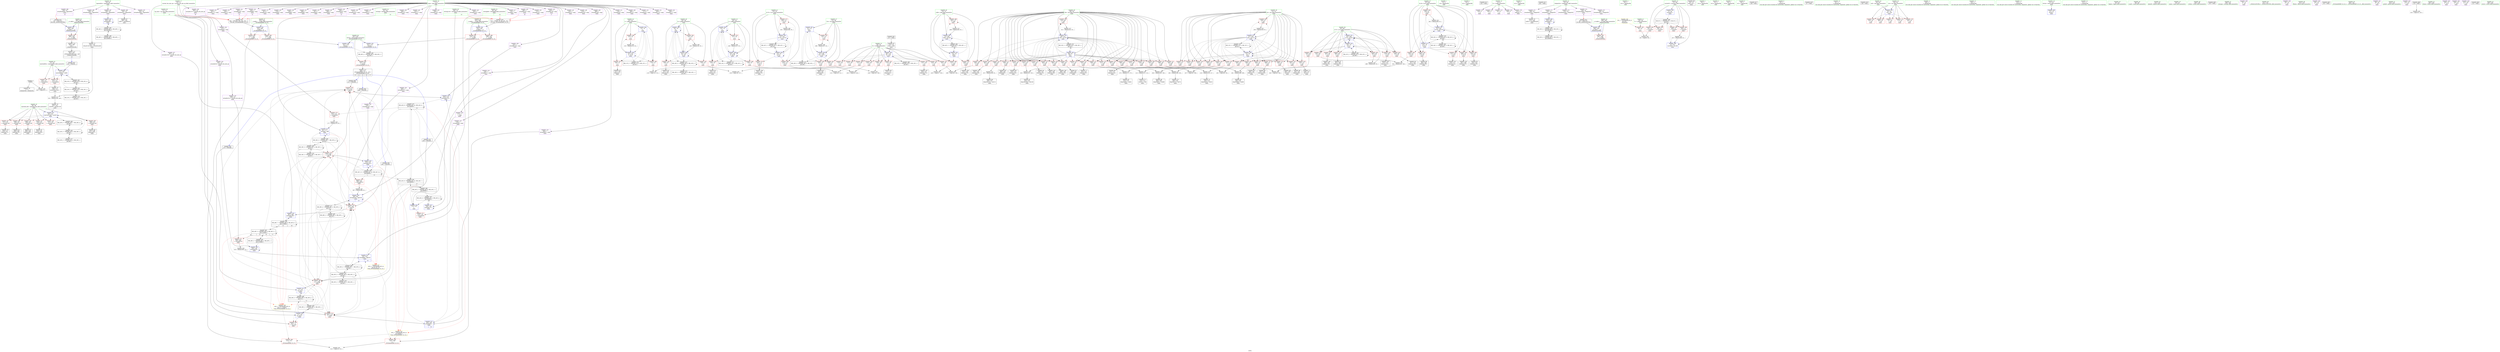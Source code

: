 digraph "SVFG" {
	label="SVFG";

	Node0x55f4ee6f5460 [shape=record,color=grey,label="{NodeID: 0\nNullPtr}"];
	Node0x55f4ee6f5460 -> Node0x55f4ee880f70[style=solid];
	Node0x55f4ee6f5460 -> Node0x55f4ee89abe0[style=solid];
	Node0x55f4ee8e7210 [shape=record,color=black,label="{NodeID: 609\n313 = PHI(498, )\n}"];
	Node0x55f4ee8e7210 -> Node0x55f4ee88f050[style=solid];
	Node0x55f4ee8c4a50 [shape=record,color=yellow,style=double,label="{NodeID: 526\n63V_1 = ENCHI(MR_63V_0)\npts\{72 110000 \}\nFun[_ZSt3minIiERKT_S2_S2_]}"];
	Node0x55f4ee8c4a50 -> Node0x55f4ee88fae0[style=dashed];
	Node0x55f4ee88f120 [shape=record,color=red,label="{NodeID: 277\n366\<--365\n\<--arrayidx137\nmain\n}"];
	Node0x55f4ee88f120 -> Node0x55f4ee88a4f0[style=solid];
	Node0x55f4ee882f50 [shape=record,color=red,label="{NodeID: 194\n424\<--39\n\<--N\nmain\n}"];
	Node0x55f4ee882f50 -> Node0x55f4ee89ad60[style=solid];
	Node0x55f4ee87f960 [shape=record,color=black,label="{NodeID: 111\n481\<--492\n_ZSt6strstrPcPKc_ret\<--call\n_ZSt6strstrPcPKc\n|{<s0>10}}"];
	Node0x55f4ee87f960:s0 -> Node0x55f4ee8e6fd0[style=solid,color=blue];
	Node0x55f4ee87e4c0 [shape=record,color=green,label="{NodeID: 28\n49\<--50\ni38\<--i38_field_insensitive\nmain\n}"];
	Node0x55f4ee87e4c0 -> Node0x55f4ee883ab0[style=solid];
	Node0x55f4ee87e4c0 -> Node0x55f4ee883b80[style=solid];
	Node0x55f4ee87e4c0 -> Node0x55f4ee883c50[style=solid];
	Node0x55f4ee87e4c0 -> Node0x55f4ee883d20[style=solid];
	Node0x55f4ee87e4c0 -> Node0x55f4ee883df0[style=solid];
	Node0x55f4ee87e4c0 -> Node0x55f4ee883ec0[style=solid];
	Node0x55f4ee87e4c0 -> Node0x55f4ee883f90[style=solid];
	Node0x55f4ee87e4c0 -> Node0x55f4ee884060[style=solid];
	Node0x55f4ee87e4c0 -> Node0x55f4ee884130[style=solid];
	Node0x55f4ee87e4c0 -> Node0x55f4ee884200[style=solid];
	Node0x55f4ee87e4c0 -> Node0x55f4ee8842d0[style=solid];
	Node0x55f4ee87e4c0 -> Node0x55f4ee8843a0[style=solid];
	Node0x55f4ee87e4c0 -> Node0x55f4ee884470[style=solid];
	Node0x55f4ee87e4c0 -> Node0x55f4ee884540[style=solid];
	Node0x55f4ee87e4c0 -> Node0x55f4ee884610[style=solid];
	Node0x55f4ee87e4c0 -> Node0x55f4ee8846e0[style=solid];
	Node0x55f4ee87e4c0 -> Node0x55f4ee8847b0[style=solid];
	Node0x55f4ee87e4c0 -> Node0x55f4ee884880[style=solid];
	Node0x55f4ee87e4c0 -> Node0x55f4ee884950[style=solid];
	Node0x55f4ee87e4c0 -> Node0x55f4ee884a20[style=solid];
	Node0x55f4ee87e4c0 -> Node0x55f4ee884af0[style=solid];
	Node0x55f4ee87e4c0 -> Node0x55f4ee884bc0[style=solid];
	Node0x55f4ee87e4c0 -> Node0x55f4ee8907e0[style=solid];
	Node0x55f4ee87e4c0 -> Node0x55f4ee891680[style=solid];
	Node0x55f4ee8b3d90 [shape=record,color=black,label="{NodeID: 471\nMR_14V_2 = PHI(MR_14V_3, MR_14V_1, )\npts\{44 \}\n}"];
	Node0x55f4ee8b3d90 -> Node0x55f4ee88ffc0[style=dashed];
	Node0x55f4ee8b3d90 -> Node0x55f4ee8b3d90[style=dashed];
	Node0x55f4ee8907e0 [shape=record,color=blue,label="{NodeID: 305\n49\<--91\ni38\<--\nmain\n}"];
	Node0x55f4ee8907e0 -> Node0x55f4ee883ab0[style=dashed];
	Node0x55f4ee8907e0 -> Node0x55f4ee883b80[style=dashed];
	Node0x55f4ee8907e0 -> Node0x55f4ee883c50[style=dashed];
	Node0x55f4ee8907e0 -> Node0x55f4ee883d20[style=dashed];
	Node0x55f4ee8907e0 -> Node0x55f4ee883df0[style=dashed];
	Node0x55f4ee8907e0 -> Node0x55f4ee883ec0[style=dashed];
	Node0x55f4ee8907e0 -> Node0x55f4ee883f90[style=dashed];
	Node0x55f4ee8907e0 -> Node0x55f4ee884060[style=dashed];
	Node0x55f4ee8907e0 -> Node0x55f4ee884130[style=dashed];
	Node0x55f4ee8907e0 -> Node0x55f4ee884200[style=dashed];
	Node0x55f4ee8907e0 -> Node0x55f4ee8842d0[style=dashed];
	Node0x55f4ee8907e0 -> Node0x55f4ee8843a0[style=dashed];
	Node0x55f4ee8907e0 -> Node0x55f4ee884470[style=dashed];
	Node0x55f4ee8907e0 -> Node0x55f4ee884540[style=dashed];
	Node0x55f4ee8907e0 -> Node0x55f4ee884610[style=dashed];
	Node0x55f4ee8907e0 -> Node0x55f4ee8846e0[style=dashed];
	Node0x55f4ee8907e0 -> Node0x55f4ee8847b0[style=dashed];
	Node0x55f4ee8907e0 -> Node0x55f4ee884880[style=dashed];
	Node0x55f4ee8907e0 -> Node0x55f4ee884950[style=dashed];
	Node0x55f4ee8907e0 -> Node0x55f4ee884a20[style=dashed];
	Node0x55f4ee8907e0 -> Node0x55f4ee884af0[style=dashed];
	Node0x55f4ee8907e0 -> Node0x55f4ee884bc0[style=dashed];
	Node0x55f4ee8907e0 -> Node0x55f4ee891680[style=dashed];
	Node0x55f4ee8907e0 -> Node0x55f4ee8b4c90[style=dashed];
	Node0x55f4ee884610 [shape=record,color=red,label="{NodeID: 222\n344\<--49\n\<--i38\nmain\n}"];
	Node0x55f4ee884610 -> Node0x55f4ee89aee0[style=solid];
	Node0x55f4ee8860d0 [shape=record,color=purple,label="{NodeID: 139\n349\<--7\narrayidx125\<--map\nmain\n}"];
	Node0x55f4ee880d00 [shape=record,color=green,label="{NodeID: 56\n501\<--502\nretval\<--retval_field_insensitive\n_ZSt3minIiERKT_S2_S2_\n}"];
	Node0x55f4ee880d00 -> Node0x55f4ee88f600[style=solid];
	Node0x55f4ee880d00 -> Node0x55f4ee892040[style=solid];
	Node0x55f4ee880d00 -> Node0x55f4ee892110[style=solid];
	Node0x55f4ee898de0 [shape=record,color=grey,label="{NodeID: 416\n406 = Binary(405, 91, )\n}"];
	Node0x55f4ee898de0 -> Node0x55f4ee8915b0[style=solid];
	Node0x55f4ee891ea0 [shape=record,color=blue,label="{NodeID: 333\n503\<--499\n__a.addr\<--__a\n_ZSt3minIiERKT_S2_S2_\n}"];
	Node0x55f4ee891ea0 -> Node0x55f4ee88f6d0[style=dashed];
	Node0x55f4ee891ea0 -> Node0x55f4ee88f7a0[style=dashed];
	Node0x55f4ee88db30 [shape=record,color=red,label="{NodeID: 250\n298\<--59\n\<--matched_idx\nmain\n}"];
	Node0x55f4ee88db30 -> Node0x55f4ee882660[style=solid];
	Node0x55f4ee887790 [shape=record,color=purple,label="{NodeID: 167\n203\<--53\narrayidx49\<--inputedStr\nmain\n}"];
	Node0x55f4ee887790 -> Node0x55f4ee890980[style=solid];
	Node0x55f4ee8823f0 [shape=record,color=black,label="{NodeID: 84\n287\<--286\nidxprom87\<--\nmain\n}"];
	Node0x55f4ee846f40 [shape=record,color=green,label="{NodeID: 1\n12\<--1\n.str\<--dummyObj\nGlob }"];
	Node0x55f4ee8e7380 [shape=record,color=black,label="{NodeID: 610\n436 = PHI(498, )\n}"];
	Node0x55f4ee8e7380 -> Node0x55f4ee88f390[style=solid];
	Node0x55f4ee8c4b60 [shape=record,color=yellow,style=double,label="{NodeID: 527\n65V_1 = ENCHI(MR_65V_0)\npts\{62 64 70 \}\nFun[_ZSt3minIiERKT_S2_S2_]}"];
	Node0x55f4ee8c4b60 -> Node0x55f4ee88fa10[style=dashed];
	Node0x55f4ee88f1f0 [shape=record,color=red,label="{NodeID: 278\n370\<--369\n\<--call139\nmain\n}"];
	Node0x55f4ee88f1f0 -> Node0x55f4ee891340[style=solid];
	Node0x55f4ee883020 [shape=record,color=red,label="{NodeID: 195\n427\<--39\n\<--N\nmain\n}"];
	Node0x55f4ee883020 -> Node0x55f4ee87f620[style=solid];
	Node0x55f4ee87fa30 [shape=record,color=black,label="{NodeID: 112\n498\<--521\n_ZSt3minIiERKT_S2_S2__ret\<--\n_ZSt3minIiERKT_S2_S2_\n|{<s0>13|<s1>14|<s2>15|<s3>16|<s4>17}}"];
	Node0x55f4ee87fa30:s0 -> Node0x55f4ee8e6a30[style=solid,color=blue];
	Node0x55f4ee87fa30:s1 -> Node0x55f4ee8e7210[style=solid,color=blue];
	Node0x55f4ee87fa30:s2 -> Node0x55f4ee8e6c90[style=solid,color=blue];
	Node0x55f4ee87fa30:s3 -> Node0x55f4ee8e6dc0[style=solid,color=blue];
	Node0x55f4ee87fa30:s4 -> Node0x55f4ee8e7380[style=solid,color=blue];
	Node0x55f4ee87e550 [shape=record,color=green,label="{NodeID: 29\n51\<--52\nj42\<--j42_field_insensitive\nmain\n}"];
	Node0x55f4ee87e550 -> Node0x55f4ee884c90[style=solid];
	Node0x55f4ee87e550 -> Node0x55f4ee88cc00[style=solid];
	Node0x55f4ee87e550 -> Node0x55f4ee88cc90[style=solid];
	Node0x55f4ee87e550 -> Node0x55f4ee88cd60[style=solid];
	Node0x55f4ee87e550 -> Node0x55f4ee88ce30[style=solid];
	Node0x55f4ee87e550 -> Node0x55f4ee88cf00[style=solid];
	Node0x55f4ee87e550 -> Node0x55f4ee88cfd0[style=solid];
	Node0x55f4ee87e550 -> Node0x55f4ee88d0a0[style=solid];
	Node0x55f4ee87e550 -> Node0x55f4ee88d170[style=solid];
	Node0x55f4ee87e550 -> Node0x55f4ee88d240[style=solid];
	Node0x55f4ee87e550 -> Node0x55f4ee88d310[style=solid];
	Node0x55f4ee87e550 -> Node0x55f4ee88d3e0[style=solid];
	Node0x55f4ee87e550 -> Node0x55f4ee88d4b0[style=solid];
	Node0x55f4ee87e550 -> Node0x55f4ee88d580[style=solid];
	Node0x55f4ee87e550 -> Node0x55f4ee8908b0[style=solid];
	Node0x55f4ee87e550 -> Node0x55f4ee891000[style=solid];
	Node0x55f4ee8b4290 [shape=record,color=black,label="{NodeID: 472\nMR_16V_2 = PHI(MR_16V_3, MR_16V_1, )\npts\{46 \}\n}"];
	Node0x55f4ee8b4290 -> Node0x55f4ee8c17a0[style=dashed];
	Node0x55f4ee8908b0 [shape=record,color=blue,label="{NodeID: 306\n51\<--91\nj42\<--\nmain\n}"];
	Node0x55f4ee8908b0 -> Node0x55f4ee884c90[style=dashed];
	Node0x55f4ee8908b0 -> Node0x55f4ee88cc00[style=dashed];
	Node0x55f4ee8908b0 -> Node0x55f4ee88cc90[style=dashed];
	Node0x55f4ee8908b0 -> Node0x55f4ee88cd60[style=dashed];
	Node0x55f4ee8908b0 -> Node0x55f4ee88ce30[style=dashed];
	Node0x55f4ee8908b0 -> Node0x55f4ee88cf00[style=dashed];
	Node0x55f4ee8908b0 -> Node0x55f4ee88cfd0[style=dashed];
	Node0x55f4ee8908b0 -> Node0x55f4ee88d0a0[style=dashed];
	Node0x55f4ee8908b0 -> Node0x55f4ee88d170[style=dashed];
	Node0x55f4ee8908b0 -> Node0x55f4ee88d240[style=dashed];
	Node0x55f4ee8908b0 -> Node0x55f4ee88d310[style=dashed];
	Node0x55f4ee8908b0 -> Node0x55f4ee88d3e0[style=dashed];
	Node0x55f4ee8908b0 -> Node0x55f4ee88d4b0[style=dashed];
	Node0x55f4ee8908b0 -> Node0x55f4ee88d580[style=dashed];
	Node0x55f4ee8908b0 -> Node0x55f4ee8908b0[style=dashed];
	Node0x55f4ee8908b0 -> Node0x55f4ee891000[style=dashed];
	Node0x55f4ee8908b0 -> Node0x55f4ee8b5190[style=dashed];
	Node0x55f4ee8846e0 [shape=record,color=red,label="{NodeID: 223\n347\<--49\n\<--i38\nmain\n}"];
	Node0x55f4ee8846e0 -> Node0x55f4ee882b40[style=solid];
	Node0x55f4ee8861a0 [shape=record,color=purple,label="{NodeID: 140\n352\<--7\narrayidx127\<--map\nmain\n}"];
	Node0x55f4ee880dd0 [shape=record,color=green,label="{NodeID: 57\n503\<--504\n__a.addr\<--__a.addr_field_insensitive\n_ZSt3minIiERKT_S2_S2_\n}"];
	Node0x55f4ee880dd0 -> Node0x55f4ee88f6d0[style=solid];
	Node0x55f4ee880dd0 -> Node0x55f4ee88f7a0[style=solid];
	Node0x55f4ee880dd0 -> Node0x55f4ee891ea0[style=solid];
	Node0x55f4ee898f60 [shape=record,color=grey,label="{NodeID: 417\n241 = Binary(239, 240, )\n}"];
	Node0x55f4ee898f60 -> Node0x55f4ee881d70[style=solid];
	Node0x55f4ee891f70 [shape=record,color=blue,label="{NodeID: 334\n505\<--500\n__b.addr\<--__b\n_ZSt3minIiERKT_S2_S2_\n}"];
	Node0x55f4ee891f70 -> Node0x55f4ee88f870[style=dashed];
	Node0x55f4ee891f70 -> Node0x55f4ee88f940[style=dashed];
	Node0x55f4ee88dc00 [shape=record,color=red,label="{NodeID: 251\n318\<--59\n\<--matched_idx\nmain\n}"];
	Node0x55f4ee88dc00 -> Node0x55f4ee8829a0[style=solid];
	Node0x55f4ee887860 [shape=record,color=purple,label="{NodeID: 168\n228\<--53\narraydecay59\<--inputedStr\nmain\n|{<s0>10}}"];
	Node0x55f4ee887860:s0 -> Node0x55f4ee8e7710[style=solid,color=red];
	Node0x55f4ee8824c0 [shape=record,color=black,label="{NodeID: 85\n292\<--291\nidxprom90\<--sub89\nmain\n}"];
	Node0x55f4ee847200 [shape=record,color=green,label="{NodeID: 2\n14\<--1\n.str.1\<--dummyObj\nGlob }"];
	Node0x55f4ee8e74c0 [shape=record,color=black,label="{NodeID: 611\n452 = PHI()\n}"];
	Node0x55f4ee88f2c0 [shape=record,color=red,label="{NodeID: 279\n394\<--393\n\<--call154\nmain\n}"];
	Node0x55f4ee88f2c0 -> Node0x55f4ee891410[style=solid];
	Node0x55f4ee8830f0 [shape=record,color=red,label="{NodeID: 196\n114\<--41\n\<--i\nmain\n}"];
	Node0x55f4ee8830f0 -> Node0x55f4ee89a460[style=solid];
	Node0x55f4ee87fb00 [shape=record,color=purple,label="{NodeID: 113\n104\<--4\n\<--S\nmain\n}"];
	Node0x55f4ee87e5e0 [shape=record,color=green,label="{NodeID: 30\n53\<--54\ninputedStr\<--inputedStr_field_insensitive\nmain\n}"];
	Node0x55f4ee87e5e0 -> Node0x55f4ee8876c0[style=solid];
	Node0x55f4ee87e5e0 -> Node0x55f4ee887790[style=solid];
	Node0x55f4ee87e5e0 -> Node0x55f4ee887860[style=solid];
	Node0x55f4ee87e5e0 -> Node0x55f4ee887930[style=solid];
	Node0x55f4ee87e5e0 -> Node0x55f4ee887a00[style=solid];
	Node0x55f4ee8b4790 [shape=record,color=black,label="{NodeID: 473\nMR_18V_2 = PHI(MR_18V_4, MR_18V_1, )\npts\{48 \}\n}"];
	Node0x55f4ee8b4790 -> Node0x55f4ee8904a0[style=dashed];
	Node0x55f4ee890980 [shape=record,color=blue,label="{NodeID: 307\n203\<--205\narrayidx49\<--\nmain\n}"];
	Node0x55f4ee890980 -> Node0x55f4ee890980[style=dashed];
	Node0x55f4ee890980 -> Node0x55f4ee8b1590[style=dashed];
	Node0x55f4ee8847b0 [shape=record,color=red,label="{NodeID: 224\n356\<--49\n\<--i38\nmain\n}"];
	Node0x55f4ee8847b0 -> Node0x55f4ee898ae0[style=solid];
	Node0x55f4ee886270 [shape=record,color=purple,label="{NodeID: 141\n355\<--7\narrayidx129\<--map\nmain\n|{<s0>15}}"];
	Node0x55f4ee886270:s0 -> Node0x55f4ee8e79b0[style=solid,color=red];
	Node0x55f4ee880ea0 [shape=record,color=green,label="{NodeID: 58\n505\<--506\n__b.addr\<--__b.addr_field_insensitive\n_ZSt3minIiERKT_S2_S2_\n}"];
	Node0x55f4ee880ea0 -> Node0x55f4ee88f870[style=solid];
	Node0x55f4ee880ea0 -> Node0x55f4ee88f940[style=solid];
	Node0x55f4ee880ea0 -> Node0x55f4ee891f70[style=solid];
	Node0x55f4ee8990e0 [shape=record,color=grey,label="{NodeID: 418\n303 = Binary(301, 302, )\n}"];
	Node0x55f4ee8990e0 -> Node0x55f4ee882730[style=solid];
	Node0x55f4ee892040 [shape=record,color=blue,label="{NodeID: 335\n501\<--515\nretval\<--\n_ZSt3minIiERKT_S2_S2_\n}"];
	Node0x55f4ee892040 -> Node0x55f4ee8b1f90[style=dashed];
	Node0x55f4ee88dcd0 [shape=record,color=red,label="{NodeID: 252\n335\<--65\n\<--j115\nmain\n}"];
	Node0x55f4ee88dcd0 -> Node0x55f4ee89b1e0[style=solid];
	Node0x55f4ee887930 [shape=record,color=purple,label="{NodeID: 169\n238\<--53\narraydecay64\<--inputedStr\nmain\n}"];
	Node0x55f4ee887930 -> Node0x55f4ee881ca0[style=solid];
	Node0x55f4ee882590 [shape=record,color=black,label="{NodeID: 86\n296\<--295\nidxprom92\<--\nmain\n}"];
	Node0x55f4ee847290 [shape=record,color=green,label="{NodeID: 3\n16\<--1\n.str.2\<--dummyObj\nGlob }"];
	Node0x55f4ee8e7590 [shape=record,color=black,label="{NodeID: 612\n461 = PHI()\n}"];
	Node0x55f4ee88f390 [shape=record,color=red,label="{NodeID: 280\n437\<--436\n\<--call180\nmain\n}"];
	Node0x55f4ee88f390 -> Node0x55f4ee8919c0[style=solid];
	Node0x55f4ee8831c0 [shape=record,color=red,label="{NodeID: 197\n130\<--41\n\<--i\nmain\n}"];
	Node0x55f4ee8831c0 -> Node0x55f4ee881210[style=solid];
	Node0x55f4ee87fbd0 [shape=record,color=purple,label="{NodeID: 114\n106\<--4\n\<--S\nmain\n}"];
	Node0x55f4ee87e6b0 [shape=record,color=green,label="{NodeID: 31\n55\<--56\ntoInputStr\<--toInputStr_field_insensitive\nmain\n}"];
	Node0x55f4ee87e6b0 -> Node0x55f4ee887ad0[style=solid];
	Node0x55f4ee87e6b0 -> Node0x55f4ee887ba0[style=solid];
	Node0x55f4ee87e6b0 -> Node0x55f4ee887c70[style=solid];
	Node0x55f4ee87e6b0 -> Node0x55f4ee887d40[style=solid];
	Node0x55f4ee87e6b0 -> Node0x55f4ee887e10[style=solid];
	Node0x55f4ee8b4c90 [shape=record,color=black,label="{NodeID: 474\nMR_20V_2 = PHI(MR_20V_4, MR_20V_1, )\npts\{50 \}\n}"];
	Node0x55f4ee8b4c90 -> Node0x55f4ee8907e0[style=dashed];
	Node0x55f4ee890a50 [shape=record,color=blue,label="{NodeID: 308\n220\<--205\narrayidx55\<--\nmain\n}"];
	Node0x55f4ee890a50 -> Node0x55f4ee890a50[style=dashed];
	Node0x55f4ee890a50 -> Node0x55f4ee8b1a90[style=dashed];
	Node0x55f4ee884880 [shape=record,color=red,label="{NodeID: 225\n371\<--49\n\<--i38\nmain\n}"];
	Node0x55f4ee884880 -> Node0x55f4ee87ffc0[style=solid];
	Node0x55f4ee886340 [shape=record,color=purple,label="{NodeID: 142\n359\<--7\narrayidx133\<--map\nmain\n}"];
	Node0x55f4ee880f70 [shape=record,color=black,label="{NodeID: 59\n2\<--3\ndummyVal\<--dummyVal\n}"];
	Node0x55f4ee899260 [shape=record,color=grey,label="{NodeID: 419\n277 = Binary(276, 91, )\n}"];
	Node0x55f4ee899260 -> Node0x55f4ee890cc0[style=solid];
	Node0x55f4ee892110 [shape=record,color=blue,label="{NodeID: 336\n501\<--518\nretval\<--\n_ZSt3minIiERKT_S2_S2_\n}"];
	Node0x55f4ee892110 -> Node0x55f4ee8b1f90[style=dashed];
	Node0x55f4ee88dda0 [shape=record,color=red,label="{NodeID: 253\n341\<--65\n\<--j115\nmain\n}"];
	Node0x55f4ee88dda0 -> Node0x55f4ee8993e0[style=solid];
	Node0x55f4ee887a00 [shape=record,color=purple,label="{NodeID: 170\n245\<--53\narraydecay66\<--inputedStr\nmain\n}"];
	Node0x55f4ee882660 [shape=record,color=black,label="{NodeID: 87\n299\<--298\nidxprom94\<--\nmain\n}"];
	Node0x55f4ee847320 [shape=record,color=green,label="{NodeID: 4\n18\<--1\n.str.3\<--dummyObj\nGlob }"];
	Node0x55f4ee8e7710 [shape=record,color=black,label="{NodeID: 613\n482 = PHI(228, )\n0th arg _ZSt6strstrPcPKc }"];
	Node0x55f4ee8e7710 -> Node0x55f4ee891d00[style=solid];
	Node0x55f4ee8c4e30 [shape=record,color=yellow,style=double,label="{NodeID: 530\n6V_1 = ENCHI(MR_6V_0)\npts\{36 \}\nFun[main]}"];
	Node0x55f4ee8c4e30 -> Node0x55f4ee8883c0[style=dashed];
	Node0x55f4ee8ac590 [shape=record,color=black,label="{NodeID: 447\nMR_44V_9 = PHI(MR_44V_10, MR_44V_8, )\npts\{90000 \}\n|{|<s6>13}}"];
	Node0x55f4ee8ac590 -> Node0x55f4ee88ede0[style=dashed];
	Node0x55f4ee8ac590 -> Node0x55f4ee88eeb0[style=dashed];
	Node0x55f4ee8ac590 -> Node0x55f4ee890d90[style=dashed];
	Node0x55f4ee8ac590 -> Node0x55f4ee8ac590[style=dashed];
	Node0x55f4ee8ac590 -> Node0x55f4ee8b0b90[style=dashed];
	Node0x55f4ee8ac590 -> Node0x55f4ee8be5a0[style=dashed];
	Node0x55f4ee8ac590:s6 -> Node0x55f4ee8c4970[style=dashed,color=red];
	Node0x55f4ee88f460 [shape=record,color=red,label="{NodeID: 281\n490\<--484\n\<--__s1.addr\n_ZSt6strstrPcPKc\n}"];
	Node0x55f4ee88f460 -> Node0x55f4ee87f890[style=solid];
	Node0x55f4ee883290 [shape=record,color=red,label="{NodeID: 198\n152\<--41\n\<--i\nmain\n}"];
	Node0x55f4ee883290 -> Node0x55f4ee88a1f0[style=solid];
	Node0x55f4ee884dd0 [shape=record,color=purple,label="{NodeID: 115\n197\<--4\n\<--S\nmain\n}"];
	Node0x55f4ee87e780 [shape=record,color=green,label="{NodeID: 32\n57\<--58\nmatchedPos\<--matchedPos_field_insensitive\nmain\n}"];
	Node0x55f4ee87e780 -> Node0x55f4ee88d650[style=solid];
	Node0x55f4ee87e780 -> Node0x55f4ee88d720[style=solid];
	Node0x55f4ee87e780 -> Node0x55f4ee890b20[style=solid];
	Node0x55f4ee8b5190 [shape=record,color=black,label="{NodeID: 475\nMR_22V_2 = PHI(MR_22V_3, MR_22V_1, )\npts\{52 \}\n}"];
	Node0x55f4ee8b5190 -> Node0x55f4ee8908b0[style=dashed];
	Node0x55f4ee8b5190 -> Node0x55f4ee8b5190[style=dashed];
	Node0x55f4ee890b20 [shape=record,color=blue,label="{NodeID: 309\n57\<--230\nmatchedPos\<--call61\nmain\n}"];
	Node0x55f4ee890b20 -> Node0x55f4ee88d650[style=dashed];
	Node0x55f4ee890b20 -> Node0x55f4ee88d720[style=dashed];
	Node0x55f4ee890b20 -> Node0x55f4ee8ab290[style=dashed];
	Node0x55f4ee884950 [shape=record,color=red,label="{NodeID: 226\n381\<--49\n\<--i38\nmain\n}"];
	Node0x55f4ee884950 -> Node0x55f4ee880230[style=solid];
	Node0x55f4ee886410 [shape=record,color=purple,label="{NodeID: 143\n362\<--7\narrayidx135\<--map\nmain\n}"];
	Node0x55f4ee881070 [shape=record,color=black,label="{NodeID: 60\n30\<--78\nmain_ret\<--\nmain\n}"];
	Node0x55f4ee8be5a0 [shape=record,color=black,label="{NodeID: 503\nMR_44V_15 = PHI(MR_44V_16, MR_44V_14, )\npts\{90000 \}\n|{|<s5>15}}"];
	Node0x55f4ee8be5a0 -> Node0x55f4ee88f120[style=dashed];
	Node0x55f4ee8be5a0 -> Node0x55f4ee88f1f0[style=dashed];
	Node0x55f4ee8be5a0 -> Node0x55f4ee891340[style=dashed];
	Node0x55f4ee8be5a0 -> Node0x55f4ee8b0b90[style=dashed];
	Node0x55f4ee8be5a0 -> Node0x55f4ee8be5a0[style=dashed];
	Node0x55f4ee8be5a0:s5 -> Node0x55f4ee8c4970[style=dashed,color=red];
	Node0x55f4ee8993e0 [shape=record,color=grey,label="{NodeID: 420\n343 = Binary(341, 342, )\n}"];
	Node0x55f4ee8993e0 -> Node0x55f4ee89aee0[style=solid];
	Node0x55f4ee88de70 [shape=record,color=red,label="{NodeID: 254\n350\<--65\n\<--j115\nmain\n}"];
	Node0x55f4ee88de70 -> Node0x55f4ee882c10[style=solid];
	Node0x55f4ee887ad0 [shape=record,color=purple,label="{NodeID: 171\n206\<--55\narraydecay50\<--toInputStr\nmain\n}"];
	Node0x55f4ee887ad0 -> Node0x55f4ee881890[style=solid];
	Node0x55f4ee882730 [shape=record,color=black,label="{NodeID: 88\n304\<--303\nidxprom97\<--sub96\nmain\n}"];
	Node0x55f4ee8473b0 [shape=record,color=green,label="{NodeID: 5\n20\<--1\n.str.4\<--dummyObj\nGlob }"];
	Node0x55f4ee8e7870 [shape=record,color=black,label="{NodeID: 614\n483 = PHI(229, )\n1st arg _ZSt6strstrPcPKc }"];
	Node0x55f4ee8e7870 -> Node0x55f4ee891dd0[style=solid];
	Node0x55f4ee88f530 [shape=record,color=red,label="{NodeID: 282\n491\<--486\n\<--__s2.addr\n_ZSt6strstrPcPKc\n}"];
	Node0x55f4ee883360 [shape=record,color=red,label="{NodeID: 199\n120\<--43\n\<--j\nmain\n}"];
	Node0x55f4ee883360 -> Node0x55f4ee89a5e0[style=solid];
	Node0x55f4ee884e60 [shape=record,color=purple,label="{NodeID: 116\n209\<--4\n\<--S\nmain\n}"];
	Node0x55f4ee87e850 [shape=record,color=green,label="{NodeID: 33\n59\<--60\nmatched_idx\<--matched_idx_field_insensitive\nmain\n}"];
	Node0x55f4ee87e850 -> Node0x55f4ee88d7f0[style=solid];
	Node0x55f4ee87e850 -> Node0x55f4ee88d8c0[style=solid];
	Node0x55f4ee87e850 -> Node0x55f4ee88d990[style=solid];
	Node0x55f4ee87e850 -> Node0x55f4ee88da60[style=solid];
	Node0x55f4ee87e850 -> Node0x55f4ee88db30[style=solid];
	Node0x55f4ee87e850 -> Node0x55f4ee88dc00[style=solid];
	Node0x55f4ee87e850 -> Node0x55f4ee890bf0[style=solid];
	Node0x55f4ee8b5690 [shape=record,color=black,label="{NodeID: 476\nMR_24V_2 = PHI(MR_24V_3, MR_24V_1, )\npts\{58 \}\n}"];
	Node0x55f4ee8b5690 -> Node0x55f4ee8ae890[style=dashed];
	Node0x55f4ee890bf0 [shape=record,color=blue,label="{NodeID: 310\n59\<--242\nmatched_idx\<--conv65\nmain\n}"];
	Node0x55f4ee890bf0 -> Node0x55f4ee88d7f0[style=dashed];
	Node0x55f4ee890bf0 -> Node0x55f4ee88d8c0[style=dashed];
	Node0x55f4ee890bf0 -> Node0x55f4ee88d990[style=dashed];
	Node0x55f4ee890bf0 -> Node0x55f4ee88da60[style=dashed];
	Node0x55f4ee890bf0 -> Node0x55f4ee88db30[style=dashed];
	Node0x55f4ee890bf0 -> Node0x55f4ee88dc00[style=dashed];
	Node0x55f4ee890bf0 -> Node0x55f4ee8ab380[style=dashed];
	Node0x55f4ee884a20 [shape=record,color=red,label="{NodeID: 227\n384\<--49\n\<--i38\nmain\n}"];
	Node0x55f4ee884a20 -> Node0x55f4ee880300[style=solid];
	Node0x55f4ee8864e0 [shape=record,color=purple,label="{NodeID: 144\n365\<--7\narrayidx137\<--map\nmain\n}"];
	Node0x55f4ee8864e0 -> Node0x55f4ee88f120[style=solid];
	Node0x55f4ee881140 [shape=record,color=black,label="{NodeID: 61\n110\<--107\nconv\<--call4\nmain\n}"];
	Node0x55f4ee881140 -> Node0x55f4ee88fe20[style=solid];
	Node0x55f4ee8beaa0 [shape=record,color=black,label="{NodeID: 504\nMR_46V_7 = PHI(MR_46V_8, MR_46V_6, )\npts\{110000 \}\n|{|<s5>15|<s6>16}}"];
	Node0x55f4ee8beaa0 -> Node0x55f4ee88f1f0[style=dashed];
	Node0x55f4ee8beaa0 -> Node0x55f4ee88f2c0[style=dashed];
	Node0x55f4ee8beaa0 -> Node0x55f4ee891410[style=dashed];
	Node0x55f4ee8beaa0 -> Node0x55f4ee8b1090[style=dashed];
	Node0x55f4ee8beaa0 -> Node0x55f4ee8beaa0[style=dashed];
	Node0x55f4ee8beaa0:s5 -> Node0x55f4ee8c4a50[style=dashed,color=red];
	Node0x55f4ee8beaa0:s6 -> Node0x55f4ee8c4a50[style=dashed,color=red];
	Node0x55f4ee899560 [shape=record,color=grey,label="{NodeID: 421\n218 = Binary(216, 217, )\n}"];
	Node0x55f4ee899560 -> Node0x55f4ee881b00[style=solid];
	Node0x55f4ee88df40 [shape=record,color=red,label="{NodeID: 255\n360\<--65\n\<--j115\nmain\n}"];
	Node0x55f4ee88df40 -> Node0x55f4ee87fe20[style=solid];
	Node0x55f4ee887ba0 [shape=record,color=purple,label="{NodeID: 172\n220\<--55\narrayidx55\<--toInputStr\nmain\n}"];
	Node0x55f4ee887ba0 -> Node0x55f4ee890a50[style=solid];
	Node0x55f4ee882800 [shape=record,color=black,label="{NodeID: 89\n307\<--306\nidxprom100\<--\nmain\n}"];
	Node0x55f4ee84c380 [shape=record,color=green,label="{NodeID: 6\n22\<--1\n.str.5\<--dummyObj\nGlob }"];
	Node0x55f4ee8e79b0 [shape=record,color=black,label="{NodeID: 615\n499 = PHI(264, 305, 355, 383, 71, )\n0th arg _ZSt3minIiERKT_S2_S2_ }"];
	Node0x55f4ee8e79b0 -> Node0x55f4ee891ea0[style=solid];
	Node0x55f4ee88f600 [shape=record,color=red,label="{NodeID: 283\n521\<--501\n\<--retval\n_ZSt3minIiERKT_S2_S2_\n}"];
	Node0x55f4ee88f600 -> Node0x55f4ee87fa30[style=solid];
	Node0x55f4ee883430 [shape=record,color=red,label="{NodeID: 200\n133\<--43\n\<--j\nmain\n}"];
	Node0x55f4ee883430 -> Node0x55f4ee8812e0[style=solid];
	Node0x55f4ee884ef0 [shape=record,color=purple,label="{NodeID: 117\n132\<--7\narrayidx\<--map\nmain\n}"];
	Node0x55f4ee87e920 [shape=record,color=green,label="{NodeID: 34\n61\<--62\nref.tmp\<--ref.tmp_field_insensitive\nmain\n|{|<s1>13}}"];
	Node0x55f4ee87e920 -> Node0x55f4ee890cc0[style=solid];
	Node0x55f4ee87e920:s1 -> Node0x55f4ee8e7e30[style=solid,color=red];
	Node0x55f4ee8b5b90 [shape=record,color=black,label="{NodeID: 477\nMR_26V_2 = PHI(MR_26V_3, MR_26V_1, )\npts\{60 \}\n}"];
	Node0x55f4ee8b5b90 -> Node0x55f4ee8aed90[style=dashed];
	Node0x55f4ee890cc0 [shape=record,color=blue,label="{NodeID: 311\n61\<--277\nref.tmp\<--add\nmain\n|{|<s3>13}}"];
	Node0x55f4ee890cc0 -> Node0x55f4ee88eeb0[style=dashed];
	Node0x55f4ee890cc0 -> Node0x55f4ee88f050[style=dashed];
	Node0x55f4ee890cc0 -> Node0x55f4ee8ab470[style=dashed];
	Node0x55f4ee890cc0:s3 -> Node0x55f4ee8c4b60[style=dashed,color=red];
	Node0x55f4ee884af0 [shape=record,color=red,label="{NodeID: 228\n395\<--49\n\<--i38\nmain\n}"];
	Node0x55f4ee884af0 -> Node0x55f4ee87f550[style=solid];
	Node0x55f4ee8865b0 [shape=record,color=purple,label="{NodeID: 145\n373\<--7\narrayidx141\<--map\nmain\n}"];
	Node0x55f4ee881210 [shape=record,color=black,label="{NodeID: 62\n131\<--130\nidxprom\<--\nmain\n}"];
	Node0x55f4ee8996e0 [shape=record,color=grey,label="{NodeID: 422\n330 = Binary(329, 91, )\n}"];
	Node0x55f4ee8996e0 -> Node0x55f4ee891000[style=solid];
	Node0x55f4ee88e010 [shape=record,color=red,label="{NodeID: 256\n374\<--65\n\<--j115\nmain\n}"];
	Node0x55f4ee88e010 -> Node0x55f4ee880090[style=solid];
	Node0x55f4ee887c70 [shape=record,color=purple,label="{NodeID: 173\n222\<--55\narraydecay56\<--toInputStr\nmain\n}"];
	Node0x55f4ee8828d0 [shape=record,color=black,label="{NodeID: 90\n316\<--315\nidxprom104\<--\nmain\n}"];
	Node0x55f4ee84c440 [shape=record,color=green,label="{NodeID: 7\n24\<--1\n.str.6\<--dummyObj\nGlob }"];
	Node0x55f4ee8e7e30 [shape=record,color=black,label="{NodeID: 616\n500 = PHI(61, 63, 69, 392, 435, )\n1st arg _ZSt3minIiERKT_S2_S2_ }"];
	Node0x55f4ee8e7e30 -> Node0x55f4ee891f70[style=solid];
	Node0x55f4ee88f6d0 [shape=record,color=red,label="{NodeID: 284\n511\<--503\n\<--__a.addr\n_ZSt3minIiERKT_S2_S2_\n}"];
	Node0x55f4ee88f6d0 -> Node0x55f4ee88fae0[style=solid];
	Node0x55f4ee883500 [shape=record,color=red,label="{NodeID: 201\n147\<--43\n\<--j\nmain\n}"];
	Node0x55f4ee883500 -> Node0x55f4ee88a070[style=solid];
	Node0x55f4ee884fc0 [shape=record,color=purple,label="{NodeID: 118\n135\<--7\narrayidx15\<--map\nmain\n}"];
	Node0x55f4ee87e9f0 [shape=record,color=green,label="{NodeID: 35\n63\<--64\nref.tmp99\<--ref.tmp99_field_insensitive\nmain\n|{|<s1>14}}"];
	Node0x55f4ee87e9f0 -> Node0x55f4ee890e60[style=solid];
	Node0x55f4ee87e9f0:s1 -> Node0x55f4ee8e7e30[style=solid,color=red];
	Node0x55f4ee8b6090 [shape=record,color=black,label="{NodeID: 478\nMR_28V_2 = PHI(MR_28V_3, MR_28V_1, )\npts\{62 \}\n}"];
	Node0x55f4ee8b6090 -> Node0x55f4ee8af290[style=dashed];
	Node0x55f4ee890d90 [shape=record,color=blue,label="{NodeID: 312\n293\<--282\narrayidx91\<--\nmain\n|{|<s2>14}}"];
	Node0x55f4ee890d90 -> Node0x55f4ee88f050[style=dashed];
	Node0x55f4ee890d90 -> Node0x55f4ee890f30[style=dashed];
	Node0x55f4ee890d90:s2 -> Node0x55f4ee8c4970[style=dashed,color=red];
	Node0x55f4ee884bc0 [shape=record,color=red,label="{NodeID: 229\n410\<--49\n\<--i38\nmain\n}"];
	Node0x55f4ee884bc0 -> Node0x55f4ee899e60[style=solid];
	Node0x55f4ee886680 [shape=record,color=purple,label="{NodeID: 146\n376\<--7\narrayidx143\<--map\nmain\n}"];
	Node0x55f4ee8812e0 [shape=record,color=black,label="{NodeID: 63\n134\<--133\nidxprom14\<--\nmain\n}"];
	Node0x55f4ee899860 [shape=record,color=grey,label="{NodeID: 423\n291 = Binary(289, 290, )\n}"];
	Node0x55f4ee899860 -> Node0x55f4ee8824c0[style=solid];
	Node0x55f4ee88e0e0 [shape=record,color=red,label="{NodeID: 257\n387\<--65\n\<--j115\nmain\n}"];
	Node0x55f4ee88e0e0 -> Node0x55f4ee8803d0[style=solid];
	Node0x55f4ee887d40 [shape=record,color=purple,label="{NodeID: 174\n229\<--55\narraydecay60\<--toInputStr\nmain\n|{<s0>10}}"];
	Node0x55f4ee887d40:s0 -> Node0x55f4ee8e7870[style=solid,color=red];
	Node0x55f4ee8829a0 [shape=record,color=black,label="{NodeID: 91\n319\<--318\nidxprom106\<--\nmain\n}"];
	Node0x55f4ee84c500 [shape=record,color=green,label="{NodeID: 8\n26\<--1\n.str.7\<--dummyObj\nGlob }"];
	Node0x55f4ee8e8610 [shape=record,color=black,label="{NodeID: 617\n249 = PHI()\n}"];
	Node0x55f4ee88f7a0 [shape=record,color=red,label="{NodeID: 285\n518\<--503\n\<--__a.addr\n_ZSt3minIiERKT_S2_S2_\n}"];
	Node0x55f4ee88f7a0 -> Node0x55f4ee892110[style=solid];
	Node0x55f4ee8835d0 [shape=record,color=red,label="{NodeID: 202\n126\<--45\n\<--k\nmain\n}"];
	Node0x55f4ee8835d0 -> Node0x55f4ee89a760[style=solid];
	Node0x55f4ee885090 [shape=record,color=purple,label="{NodeID: 119\n138\<--7\narrayidx17\<--map\nmain\n}"];
	Node0x55f4ee885090 -> Node0x55f4ee890160[style=solid];
	Node0x55f4ee87eac0 [shape=record,color=green,label="{NodeID: 36\n65\<--66\nj115\<--j115_field_insensitive\nmain\n}"];
	Node0x55f4ee87eac0 -> Node0x55f4ee88dcd0[style=solid];
	Node0x55f4ee87eac0 -> Node0x55f4ee88dda0[style=solid];
	Node0x55f4ee87eac0 -> Node0x55f4ee88de70[style=solid];
	Node0x55f4ee87eac0 -> Node0x55f4ee88df40[style=solid];
	Node0x55f4ee87eac0 -> Node0x55f4ee88e010[style=solid];
	Node0x55f4ee87eac0 -> Node0x55f4ee88e0e0[style=solid];
	Node0x55f4ee87eac0 -> Node0x55f4ee88e1b0[style=solid];
	Node0x55f4ee87eac0 -> Node0x55f4ee8910d0[style=solid];
	Node0x55f4ee87eac0 -> Node0x55f4ee8915b0[style=solid];
	Node0x55f4ee8b6590 [shape=record,color=black,label="{NodeID: 479\nMR_30V_2 = PHI(MR_30V_3, MR_30V_1, )\npts\{64 \}\n}"];
	Node0x55f4ee8b6590 -> Node0x55f4ee8af790[style=dashed];
	Node0x55f4ee890e60 [shape=record,color=blue,label="{NodeID: 313\n63\<--310\nref.tmp99\<--add102\nmain\n|{|<s2>14}}"];
	Node0x55f4ee890e60 -> Node0x55f4ee88f050[style=dashed];
	Node0x55f4ee890e60 -> Node0x55f4ee8bbdd0[style=dashed];
	Node0x55f4ee890e60:s2 -> Node0x55f4ee8c4b60[style=dashed,color=red];
	Node0x55f4ee884c90 [shape=record,color=red,label="{NodeID: 230\n190\<--51\n\<--j42\nmain\n}"];
	Node0x55f4ee884c90 -> Node0x55f4ee89a2e0[style=solid];
	Node0x55f4ee886750 [shape=record,color=purple,label="{NodeID: 147\n379\<--7\narrayidx145\<--map\nmain\n}"];
	Node0x55f4ee886750 -> Node0x55f4ee891340[style=solid];
	Node0x55f4ee8813b0 [shape=record,color=black,label="{NodeID: 64\n137\<--136\nidxprom16\<--\nmain\n}"];
	Node0x55f4ee8bf9a0 [shape=record,color=black,label="{NodeID: 507\nMR_44V_4 = PHI(MR_44V_5, MR_44V_3, )\npts\{90000 \}\n}"];
	Node0x55f4ee8bf9a0 -> Node0x55f4ee890160[style=dashed];
	Node0x55f4ee8bf9a0 -> Node0x55f4ee890710[style=dashed];
	Node0x55f4ee8bf9a0 -> Node0x55f4ee8bf9a0[style=dashed];
	Node0x55f4ee8999e0 [shape=record,color=grey,label="{NodeID: 424\n323 = Binary(321, 322, )\n}"];
	Node0x55f4ee8999e0 -> Node0x55f4ee882a70[style=solid];
	Node0x55f4ee88e1b0 [shape=record,color=red,label="{NodeID: 258\n405\<--65\n\<--j115\nmain\n}"];
	Node0x55f4ee88e1b0 -> Node0x55f4ee898de0[style=solid];
	Node0x55f4ee887e10 [shape=record,color=purple,label="{NodeID: 175\n246\<--55\narraydecay67\<--toInputStr\nmain\n}"];
	Node0x55f4ee882a70 [shape=record,color=black,label="{NodeID: 92\n324\<--323\nidxprom109\<--sub108\nmain\n}"];
	Node0x55f4ee84c5c0 [shape=record,color=green,label="{NodeID: 9\n78\<--1\n\<--dummyObj\nCan only get source location for instruction, argument, global var or function.}"];
	Node0x55f4ee8e8710 [shape=record,color=black,label="{NodeID: 618\n87 = PHI()\n}"];
	Node0x55f4ee88f870 [shape=record,color=red,label="{NodeID: 286\n509\<--505\n\<--__b.addr\n_ZSt3minIiERKT_S2_S2_\n}"];
	Node0x55f4ee88f870 -> Node0x55f4ee88fa10[style=solid];
	Node0x55f4ee8836a0 [shape=record,color=red,label="{NodeID: 203\n136\<--45\n\<--k\nmain\n}"];
	Node0x55f4ee8836a0 -> Node0x55f4ee8813b0[style=solid];
	Node0x55f4ee885160 [shape=record,color=purple,label="{NodeID: 120\n171\<--7\n\<--map\nmain\n}"];
	Node0x55f4ee885160 -> Node0x55f4ee890710[style=solid];
	Node0x55f4ee87eb90 [shape=record,color=green,label="{NodeID: 37\n67\<--68\nk119\<--k119_field_insensitive\nmain\n}"];
	Node0x55f4ee87eb90 -> Node0x55f4ee88e280[style=solid];
	Node0x55f4ee87eb90 -> Node0x55f4ee88e350[style=solid];
	Node0x55f4ee87eb90 -> Node0x55f4ee88e420[style=solid];
	Node0x55f4ee87eb90 -> Node0x55f4ee88e4f0[style=solid];
	Node0x55f4ee87eb90 -> Node0x55f4ee88e5c0[style=solid];
	Node0x55f4ee87eb90 -> Node0x55f4ee88e690[style=solid];
	Node0x55f4ee87eb90 -> Node0x55f4ee8911a0[style=solid];
	Node0x55f4ee87eb90 -> Node0x55f4ee8914e0[style=solid];
	Node0x55f4ee8b6a90 [shape=record,color=black,label="{NodeID: 480\nMR_32V_2 = PHI(MR_32V_3, MR_32V_1, )\npts\{66 \}\n}"];
	Node0x55f4ee8b6a90 -> Node0x55f4ee8910d0[style=dashed];
	Node0x55f4ee8b6a90 -> Node0x55f4ee8b6a90[style=dashed];
	Node0x55f4ee890f30 [shape=record,color=blue,label="{NodeID: 314\n325\<--314\narrayidx110\<--\nmain\n}"];
	Node0x55f4ee890f30 -> Node0x55f4ee8ac590[style=dashed];
	Node0x55f4ee88cc00 [shape=record,color=red,label="{NodeID: 231\n195\<--51\n\<--j42\nmain\n}"];
	Node0x55f4ee88cc00 -> Node0x55f4ee8816f0[style=solid];
	Node0x55f4ee886820 [shape=record,color=purple,label="{NodeID: 148\n386\<--7\narrayidx149\<--map\nmain\n}"];
	Node0x55f4ee881480 [shape=record,color=black,label="{NodeID: 65\n163\<--162\nidxprom28\<--\nmain\n}"];
	Node0x55f4ee899b60 [shape=record,color=grey,label="{NodeID: 425\n401 = Binary(400, 91, )\n}"];
	Node0x55f4ee899b60 -> Node0x55f4ee8914e0[style=solid];
	Node0x55f4ee88e280 [shape=record,color=red,label="{NodeID: 259\n342\<--67\n\<--k119\nmain\n}"];
	Node0x55f4ee88e280 -> Node0x55f4ee8993e0[style=solid];
	Node0x55f4ee887ee0 [shape=record,color=purple,label="{NodeID: 176\n210\<--4\nadd.ptr\<--S\nmain\n}"];
	Node0x55f4ee882b40 [shape=record,color=black,label="{NodeID: 93\n348\<--347\nidxprom124\<--\nmain\n}"];
	Node0x55f4ee84c680 [shape=record,color=green,label="{NodeID: 10\n91\<--1\n\<--dummyObj\nCan only get source location for instruction, argument, global var or function.}"];
	Node0x55f4ee8e8810 [shape=record,color=black,label="{NodeID: 619\n100 = PHI()\n}"];
	Node0x55f4ee88f940 [shape=record,color=red,label="{NodeID: 287\n515\<--505\n\<--__b.addr\n_ZSt3minIiERKT_S2_S2_\n}"];
	Node0x55f4ee88f940 -> Node0x55f4ee892040[style=solid];
	Node0x55f4ee883770 [shape=record,color=red,label="{NodeID: 204\n142\<--45\n\<--k\nmain\n}"];
	Node0x55f4ee883770 -> Node0x55f4ee88a670[style=solid];
	Node0x55f4ee885230 [shape=record,color=purple,label="{NodeID: 121\n176\<--7\narrayidx34\<--map\nmain\n}"];
	Node0x55f4ee87ec60 [shape=record,color=green,label="{NodeID: 38\n69\<--70\nref.tmp130\<--ref.tmp130_field_insensitive\nmain\n|{|<s1>15}}"];
	Node0x55f4ee87ec60 -> Node0x55f4ee891270[style=solid];
	Node0x55f4ee87ec60:s1 -> Node0x55f4ee8e7e30[style=solid,color=red];
	Node0x55f4ee8b6f90 [shape=record,color=black,label="{NodeID: 481\nMR_34V_2 = PHI(MR_34V_3, MR_34V_1, )\npts\{68 \}\n}"];
	Node0x55f4ee8b6f90 -> Node0x55f4ee8b6f90[style=dashed];
	Node0x55f4ee8b6f90 -> Node0x55f4ee8c26a0[style=dashed];
	Node0x55f4ee891000 [shape=record,color=blue,label="{NodeID: 315\n51\<--330\nj42\<--inc113\nmain\n}"];
	Node0x55f4ee891000 -> Node0x55f4ee884c90[style=dashed];
	Node0x55f4ee891000 -> Node0x55f4ee88cc00[style=dashed];
	Node0x55f4ee891000 -> Node0x55f4ee88cc90[style=dashed];
	Node0x55f4ee891000 -> Node0x55f4ee88cd60[style=dashed];
	Node0x55f4ee891000 -> Node0x55f4ee88ce30[style=dashed];
	Node0x55f4ee891000 -> Node0x55f4ee88cf00[style=dashed];
	Node0x55f4ee891000 -> Node0x55f4ee88cfd0[style=dashed];
	Node0x55f4ee891000 -> Node0x55f4ee88d0a0[style=dashed];
	Node0x55f4ee891000 -> Node0x55f4ee88d170[style=dashed];
	Node0x55f4ee891000 -> Node0x55f4ee88d240[style=dashed];
	Node0x55f4ee891000 -> Node0x55f4ee88d310[style=dashed];
	Node0x55f4ee891000 -> Node0x55f4ee88d3e0[style=dashed];
	Node0x55f4ee891000 -> Node0x55f4ee88d4b0[style=dashed];
	Node0x55f4ee891000 -> Node0x55f4ee88d580[style=dashed];
	Node0x55f4ee891000 -> Node0x55f4ee8908b0[style=dashed];
	Node0x55f4ee891000 -> Node0x55f4ee891000[style=dashed];
	Node0x55f4ee891000 -> Node0x55f4ee8b5190[style=dashed];
	Node0x55f4ee88cc90 [shape=record,color=red,label="{NodeID: 232\n201\<--51\n\<--j42\nmain\n}"];
	Node0x55f4ee88cc90 -> Node0x55f4ee8817c0[style=solid];
	Node0x55f4ee8868f0 [shape=record,color=purple,label="{NodeID: 149\n389\<--7\narrayidx151\<--map\nmain\n}"];
	Node0x55f4ee881550 [shape=record,color=black,label="{NodeID: 66\n175\<--174\nidxprom33\<--\nmain\n}"];
	Node0x55f4ee899ce0 [shape=record,color=grey,label="{NodeID: 426\n310 = Binary(309, 311, )\n}"];
	Node0x55f4ee899ce0 -> Node0x55f4ee890e60[style=solid];
	Node0x55f4ee88e350 [shape=record,color=red,label="{NodeID: 260\n353\<--67\n\<--k119\nmain\n}"];
	Node0x55f4ee88e350 -> Node0x55f4ee882ce0[style=solid];
	Node0x55f4ee887fb0 [shape=record,color=red,label="{NodeID: 177\n97\<--33\n\<--err\nmain\n}"];
	Node0x55f4ee882c10 [shape=record,color=black,label="{NodeID: 94\n351\<--350\nidxprom126\<--\nmain\n}"];
	Node0x55f4ee84c740 [shape=record,color=green,label="{NodeID: 11\n140\<--1\n\<--dummyObj\nCan only get source location for instruction, argument, global var or function.}"];
	Node0x55f4ee8ae890 [shape=record,color=black,label="{NodeID: 454\nMR_24V_3 = PHI(MR_24V_4, MR_24V_2, )\npts\{58 \}\n}"];
	Node0x55f4ee8ae890 -> Node0x55f4ee890b20[style=dashed];
	Node0x55f4ee8ae890 -> Node0x55f4ee8ae890[style=dashed];
	Node0x55f4ee8ae890 -> Node0x55f4ee8b5690[style=dashed];
	Node0x55f4ee8ae890 -> Node0x55f4ee8ab290[style=dashed];
	Node0x55f4ee88fa10 [shape=record,color=red,label="{NodeID: 288\n510\<--509\n\<--\n_ZSt3minIiERKT_S2_S2_\n}"];
	Node0x55f4ee88fa10 -> Node0x55f4ee89aa60[style=solid];
	Node0x55f4ee883840 [shape=record,color=red,label="{NodeID: 205\n158\<--47\n\<--i24\nmain\n}"];
	Node0x55f4ee883840 -> Node0x55f4ee89a8e0[style=solid];
	Node0x55f4ee885300 [shape=record,color=purple,label="{NodeID: 122\n177\<--7\narrayidx35\<--map\nmain\n}"];
	Node0x55f4ee87ed30 [shape=record,color=green,label="{NodeID: 39\n71\<--72\nop_num\<--op_num_field_insensitive\nmain\n|{|<s3>17}}"];
	Node0x55f4ee87ed30 -> Node0x55f4ee88e760[style=solid];
	Node0x55f4ee87ed30 -> Node0x55f4ee891750[style=solid];
	Node0x55f4ee87ed30 -> Node0x55f4ee8919c0[style=solid];
	Node0x55f4ee87ed30:s3 -> Node0x55f4ee8e79b0[style=solid,color=red];
	Node0x55f4ee8b7490 [shape=record,color=black,label="{NodeID: 482\nMR_36V_2 = PHI(MR_36V_3, MR_36V_1, )\npts\{70 \}\n}"];
	Node0x55f4ee8b7490 -> Node0x55f4ee88eeb0[style=dashed];
	Node0x55f4ee8b7490 -> Node0x55f4ee88f050[style=dashed];
	Node0x55f4ee8b7490 -> Node0x55f4ee88f390[style=dashed];
	Node0x55f4ee8b7490 -> Node0x55f4ee8b7490[style=dashed];
	Node0x55f4ee8b7490 -> Node0x55f4ee8c2ba0[style=dashed];
	Node0x55f4ee8910d0 [shape=record,color=blue,label="{NodeID: 316\n65\<--78\nj115\<--\nmain\n}"];
	Node0x55f4ee8910d0 -> Node0x55f4ee88dcd0[style=dashed];
	Node0x55f4ee8910d0 -> Node0x55f4ee88dda0[style=dashed];
	Node0x55f4ee8910d0 -> Node0x55f4ee88de70[style=dashed];
	Node0x55f4ee8910d0 -> Node0x55f4ee88df40[style=dashed];
	Node0x55f4ee8910d0 -> Node0x55f4ee88e010[style=dashed];
	Node0x55f4ee8910d0 -> Node0x55f4ee88e0e0[style=dashed];
	Node0x55f4ee8910d0 -> Node0x55f4ee88e1b0[style=dashed];
	Node0x55f4ee8910d0 -> Node0x55f4ee8910d0[style=dashed];
	Node0x55f4ee8910d0 -> Node0x55f4ee8915b0[style=dashed];
	Node0x55f4ee8910d0 -> Node0x55f4ee8b6a90[style=dashed];
	Node0x55f4ee88cd60 [shape=record,color=red,label="{NodeID: 233\n207\<--51\n\<--j42\nmain\n}"];
	Node0x55f4ee88cd60 -> Node0x55f4ee881960[style=solid];
	Node0x55f4ee8869c0 [shape=record,color=purple,label="{NodeID: 150\n392\<--7\narrayidx153\<--map\nmain\n|{<s0>16}}"];
	Node0x55f4ee8869c0:s0 -> Node0x55f4ee8e7e30[style=solid,color=red];
	Node0x55f4ee881620 [shape=record,color=black,label="{NodeID: 67\n198\<--194\ncall47\<--arraydecay\nmain\n}"];
	Node0x55f4ee899e60 [shape=record,color=grey,label="{NodeID: 427\n411 = Binary(410, 91, )\n}"];
	Node0x55f4ee899e60 -> Node0x55f4ee891680[style=solid];
	Node0x55f4ee88e420 [shape=record,color=red,label="{NodeID: 261\n363\<--67\n\<--k119\nmain\n}"];
	Node0x55f4ee88e420 -> Node0x55f4ee87fef0[style=solid];
	Node0x55f4ee888080 [shape=record,color=red,label="{NodeID: 178\n173\<--33\n\<--err\nmain\n}"];
	Node0x55f4ee882ce0 [shape=record,color=black,label="{NodeID: 95\n354\<--353\nidxprom128\<--\nmain\n}"];
	Node0x55f4ee84cc80 [shape=record,color=green,label="{NodeID: 12\n205\<--1\n\<--dummyObj\nCan only get source location for instruction, argument, global var or function.}"];
	Node0x55f4ee8aed90 [shape=record,color=black,label="{NodeID: 455\nMR_26V_3 = PHI(MR_26V_4, MR_26V_2, )\npts\{60 \}\n}"];
	Node0x55f4ee8aed90 -> Node0x55f4ee890bf0[style=dashed];
	Node0x55f4ee8aed90 -> Node0x55f4ee8aed90[style=dashed];
	Node0x55f4ee8aed90 -> Node0x55f4ee8b5b90[style=dashed];
	Node0x55f4ee8aed90 -> Node0x55f4ee8ab380[style=dashed];
	Node0x55f4ee88fae0 [shape=record,color=red,label="{NodeID: 289\n512\<--511\n\<--\n_ZSt3minIiERKT_S2_S2_\n}"];
	Node0x55f4ee88fae0 -> Node0x55f4ee89aa60[style=solid];
	Node0x55f4ee883910 [shape=record,color=red,label="{NodeID: 206\n162\<--47\n\<--i24\nmain\n}"];
	Node0x55f4ee883910 -> Node0x55f4ee881480[style=solid];
	Node0x55f4ee8853d0 [shape=record,color=purple,label="{NodeID: 123\n178\<--7\narrayidx36\<--map\nmain\n}"];
	Node0x55f4ee8853d0 -> Node0x55f4ee88ed10[style=solid];
	Node0x55f4ee87ee00 [shape=record,color=green,label="{NodeID: 40\n73\<--74\nj166\<--j166_field_insensitive\nmain\n}"];
	Node0x55f4ee87ee00 -> Node0x55f4ee88e830[style=solid];
	Node0x55f4ee87ee00 -> Node0x55f4ee88e900[style=solid];
	Node0x55f4ee87ee00 -> Node0x55f4ee88e9d0[style=solid];
	Node0x55f4ee87ee00 -> Node0x55f4ee891820[style=solid];
	Node0x55f4ee87ee00 -> Node0x55f4ee891b60[style=solid];
	Node0x55f4ee8b7990 [shape=record,color=black,label="{NodeID: 483\nMR_38V_2 = PHI(MR_38V_4, MR_38V_1, )\npts\{72 \}\n}"];
	Node0x55f4ee8b7990 -> Node0x55f4ee88eeb0[style=dashed];
	Node0x55f4ee8b7990 -> Node0x55f4ee88f050[style=dashed];
	Node0x55f4ee8b7990 -> Node0x55f4ee88f1f0[style=dashed];
	Node0x55f4ee8b7990 -> Node0x55f4ee88f2c0[style=dashed];
	Node0x55f4ee8b7990 -> Node0x55f4ee891750[style=dashed];
	Node0x55f4ee8911a0 [shape=record,color=blue,label="{NodeID: 317\n67\<--78\nk119\<--\nmain\n}"];
	Node0x55f4ee8911a0 -> Node0x55f4ee88e280[style=dashed];
	Node0x55f4ee8911a0 -> Node0x55f4ee88e350[style=dashed];
	Node0x55f4ee8911a0 -> Node0x55f4ee88e420[style=dashed];
	Node0x55f4ee8911a0 -> Node0x55f4ee88e4f0[style=dashed];
	Node0x55f4ee8911a0 -> Node0x55f4ee88e5c0[style=dashed];
	Node0x55f4ee8911a0 -> Node0x55f4ee88e690[style=dashed];
	Node0x55f4ee8911a0 -> Node0x55f4ee8914e0[style=dashed];
	Node0x55f4ee8911a0 -> Node0x55f4ee8c26a0[style=dashed];
	Node0x55f4ee88ce30 [shape=record,color=red,label="{NodeID: 234\n212\<--51\n\<--j42\nmain\n}"];
	Node0x55f4ee88ce30 -> Node0x55f4ee898c60[style=solid];
	Node0x55f4ee886a90 [shape=record,color=purple,label="{NodeID: 151\n429\<--7\narrayidx175\<--map\nmain\n}"];
	Node0x55f4ee8816f0 [shape=record,color=black,label="{NodeID: 68\n196\<--195\nconv46\<--\nmain\n}"];
	Node0x55f4ee899fe0 [shape=record,color=grey,label="{NodeID: 428\n186 = cmp(184, 185, )\n}"];
	Node0x55f4ee88e4f0 [shape=record,color=red,label="{NodeID: 262\n377\<--67\n\<--k119\nmain\n}"];
	Node0x55f4ee88e4f0 -> Node0x55f4ee880160[style=solid];
	Node0x55f4ee888150 [shape=record,color=red,label="{NodeID: 179\n244\<--33\n\<--err\nmain\n}"];
	Node0x55f4ee87fd50 [shape=record,color=black,label="{NodeID: 96\n358\<--357\nidxprom132\<--sub131\nmain\n}"];
	Node0x55f4ee84cd40 [shape=record,color=green,label="{NodeID: 13\n225\<--1\n\<--dummyObj\nCan only get source location for instruction, argument, global var or function.}"];
	Node0x55f4ee8af290 [shape=record,color=black,label="{NodeID: 456\nMR_28V_3 = PHI(MR_28V_4, MR_28V_2, )\npts\{62 \}\n}"];
	Node0x55f4ee8af290 -> Node0x55f4ee88f1f0[style=dashed];
	Node0x55f4ee8af290 -> Node0x55f4ee88f2c0[style=dashed];
	Node0x55f4ee8af290 -> Node0x55f4ee88f390[style=dashed];
	Node0x55f4ee8af290 -> Node0x55f4ee890cc0[style=dashed];
	Node0x55f4ee8af290 -> Node0x55f4ee8af290[style=dashed];
	Node0x55f4ee8af290 -> Node0x55f4ee8b6090[style=dashed];
	Node0x55f4ee8af290 -> Node0x55f4ee8ab470[style=dashed];
	Node0x55f4ee88fbb0 [shape=record,color=blue,label="{NodeID: 290\n31\<--78\nretval\<--\nmain\n}"];
	Node0x55f4ee8839e0 [shape=record,color=red,label="{NodeID: 207\n167\<--47\n\<--i24\nmain\n}"];
	Node0x55f4ee8839e0 -> Node0x55f4ee88a370[style=solid];
	Node0x55f4ee8854a0 [shape=record,color=purple,label="{NodeID: 124\n256\<--7\narrayidx71\<--map\nmain\n}"];
	Node0x55f4ee87eed0 [shape=record,color=green,label="{NodeID: 41\n75\<--76\nk170\<--k170_field_insensitive\nmain\n}"];
	Node0x55f4ee87eed0 -> Node0x55f4ee88eaa0[style=solid];
	Node0x55f4ee87eed0 -> Node0x55f4ee88eb70[style=solid];
	Node0x55f4ee87eed0 -> Node0x55f4ee88ec40[style=solid];
	Node0x55f4ee87eed0 -> Node0x55f4ee8918f0[style=solid];
	Node0x55f4ee87eed0 -> Node0x55f4ee891a90[style=solid];
	Node0x55f4ee8b7e90 [shape=record,color=black,label="{NodeID: 484\nMR_40V_2 = PHI(MR_40V_4, MR_40V_1, )\npts\{74 \}\n}"];
	Node0x55f4ee8b7e90 -> Node0x55f4ee891820[style=dashed];
	Node0x55f4ee891270 [shape=record,color=blue,label="{NodeID: 318\n69\<--367\nref.tmp130\<--add138\nmain\n|{|<s4>15}}"];
	Node0x55f4ee891270 -> Node0x55f4ee88f1f0[style=dashed];
	Node0x55f4ee891270 -> Node0x55f4ee88f2c0[style=dashed];
	Node0x55f4ee891270 -> Node0x55f4ee891270[style=dashed];
	Node0x55f4ee891270 -> Node0x55f4ee8c2ba0[style=dashed];
	Node0x55f4ee891270:s4 -> Node0x55f4ee8c4b60[style=dashed,color=red];
	Node0x55f4ee88cf00 [shape=record,color=red,label="{NodeID: 235\n217\<--51\n\<--j42\nmain\n}"];
	Node0x55f4ee88cf00 -> Node0x55f4ee899560[style=solid];
	Node0x55f4ee886b60 [shape=record,color=purple,label="{NodeID: 152\n432\<--7\narrayidx177\<--map\nmain\n}"];
	Node0x55f4ee8817c0 [shape=record,color=black,label="{NodeID: 69\n202\<--201\nidxprom48\<--\nmain\n}"];
	Node0x55f4ee89a160 [shape=record,color=grey,label="{NodeID: 429\n95 = cmp(93, 94, )\n}"];
	Node0x55f4ee88e5c0 [shape=record,color=red,label="{NodeID: 263\n390\<--67\n\<--k119\nmain\n}"];
	Node0x55f4ee88e5c0 -> Node0x55f4ee8804a0[style=solid];
	Node0x55f4ee888220 [shape=record,color=red,label="{NodeID: 180\n250\<--33\n\<--err\nmain\n}"];
	Node0x55f4ee87fe20 [shape=record,color=black,label="{NodeID: 97\n361\<--360\nidxprom134\<--\nmain\n}"];
	Node0x55f4ee84ce40 [shape=record,color=green,label="{NodeID: 14\n311\<--1\n\<--dummyObj\nCan only get source location for instruction, argument, global var or function.}"];
	Node0x55f4ee8af790 [shape=record,color=black,label="{NodeID: 457\nMR_30V_3 = PHI(MR_30V_4, MR_30V_2, )\npts\{64 \}\n}"];
	Node0x55f4ee8af790 -> Node0x55f4ee88eeb0[style=dashed];
	Node0x55f4ee8af790 -> Node0x55f4ee88f1f0[style=dashed];
	Node0x55f4ee8af790 -> Node0x55f4ee88f2c0[style=dashed];
	Node0x55f4ee8af790 -> Node0x55f4ee88f390[style=dashed];
	Node0x55f4ee8af790 -> Node0x55f4ee890e60[style=dashed];
	Node0x55f4ee8af790 -> Node0x55f4ee8af790[style=dashed];
	Node0x55f4ee8af790 -> Node0x55f4ee8b6590[style=dashed];
	Node0x55f4ee8af790 -> Node0x55f4ee8bbdd0[style=dashed];
	Node0x55f4ee88fc80 [shape=record,color=blue,label="{NodeID: 291\n33\<--81\nerr\<--call\nmain\n}"];
	Node0x55f4ee88fc80 -> Node0x55f4ee887fb0[style=dashed];
	Node0x55f4ee88fc80 -> Node0x55f4ee888080[style=dashed];
	Node0x55f4ee88fc80 -> Node0x55f4ee888150[style=dashed];
	Node0x55f4ee88fc80 -> Node0x55f4ee888220[style=dashed];
	Node0x55f4ee88fc80 -> Node0x55f4ee8882f0[style=dashed];
	Node0x55f4ee883ab0 [shape=record,color=red,label="{NodeID: 208\n184\<--49\n\<--i38\nmain\n}"];
	Node0x55f4ee883ab0 -> Node0x55f4ee899fe0[style=solid];
	Node0x55f4ee885570 [shape=record,color=purple,label="{NodeID: 125\n259\<--7\narrayidx73\<--map\nmain\n}"];
	Node0x55f4ee87efa0 [shape=record,color=green,label="{NodeID: 42\n81\<--82\ncall\<--call_field_insensitive\nmain\n}"];
	Node0x55f4ee87efa0 -> Node0x55f4ee88fc80[style=solid];
	Node0x55f4ee8b8390 [shape=record,color=black,label="{NodeID: 485\nMR_42V_2 = PHI(MR_42V_3, MR_42V_1, )\npts\{76 \}\n}"];
	Node0x55f4ee8b8390 -> Node0x55f4ee8918f0[style=dashed];
	Node0x55f4ee8b8390 -> Node0x55f4ee8b8390[style=dashed];
	Node0x55f4ee891340 [shape=record,color=blue,label="{NodeID: 319\n379\<--370\narrayidx145\<--\nmain\n|{|<s2>16}}"];
	Node0x55f4ee891340 -> Node0x55f4ee88f2c0[style=dashed];
	Node0x55f4ee891340 -> Node0x55f4ee8be5a0[style=dashed];
	Node0x55f4ee891340:s2 -> Node0x55f4ee8c4970[style=dashed,color=red];
	Node0x55f4ee88cfd0 [shape=record,color=red,label="{NodeID: 236\n261\<--51\n\<--j42\nmain\n}"];
	Node0x55f4ee88cfd0 -> Node0x55f4ee88aaf0[style=solid];
	Node0x55f4ee886c30 [shape=record,color=purple,label="{NodeID: 153\n435\<--7\narrayidx179\<--map\nmain\n|{<s0>17}}"];
	Node0x55f4ee886c30:s0 -> Node0x55f4ee8e7e30[style=solid,color=red];
	Node0x55f4ee881890 [shape=record,color=black,label="{NodeID: 70\n215\<--206\ncall52\<--arraydecay50\nmain\n}"];
	Node0x55f4ee8c17a0 [shape=record,color=black,label="{NodeID: 513\nMR_16V_3 = PHI(MR_16V_4, MR_16V_2, )\npts\{46 \}\n}"];
	Node0x55f4ee8c17a0 -> Node0x55f4ee890090[style=dashed];
	Node0x55f4ee8c17a0 -> Node0x55f4ee8b4290[style=dashed];
	Node0x55f4ee8c17a0 -> Node0x55f4ee8c17a0[style=dashed];
	Node0x55f4ee89a2e0 [shape=record,color=grey,label="{NodeID: 430\n192 = cmp(190, 191, )\n}"];
	Node0x55f4ee88e690 [shape=record,color=red,label="{NodeID: 264\n400\<--67\n\<--k119\nmain\n}"];
	Node0x55f4ee88e690 -> Node0x55f4ee899b60[style=solid];
	Node0x55f4ee8882f0 [shape=record,color=red,label="{NodeID: 181\n460\<--33\n\<--err\nmain\n}"];
	Node0x55f4ee87fef0 [shape=record,color=black,label="{NodeID: 98\n364\<--363\nidxprom136\<--\nmain\n}"];
	Node0x55f4ee84cf40 [shape=record,color=green,label="{NodeID: 15\n4\<--6\nS\<--S_field_insensitive\nGlob }"];
	Node0x55f4ee84cf40 -> Node0x55f4ee87fb00[style=solid];
	Node0x55f4ee84cf40 -> Node0x55f4ee87fbd0[style=solid];
	Node0x55f4ee84cf40 -> Node0x55f4ee884dd0[style=solid];
	Node0x55f4ee84cf40 -> Node0x55f4ee884e60[style=solid];
	Node0x55f4ee84cf40 -> Node0x55f4ee887ee0[style=solid];
	Node0x55f4ee88fd50 [shape=record,color=blue,label="{NodeID: 292\n37\<--91\ncurrentT\<--\nmain\n}"];
	Node0x55f4ee88fd50 -> Node0x55f4ee8b2e90[style=dashed];
	Node0x55f4ee883b80 [shape=record,color=red,label="{NodeID: 209\n191\<--49\n\<--i38\nmain\n}"];
	Node0x55f4ee883b80 -> Node0x55f4ee89a2e0[style=solid];
	Node0x55f4ee885640 [shape=record,color=purple,label="{NodeID: 126\n264\<--7\narrayidx76\<--map\nmain\n|{<s0>13}}"];
	Node0x55f4ee885640:s0 -> Node0x55f4ee8e79b0[style=solid,color=red];
	Node0x55f4ee87f070 [shape=record,color=green,label="{NodeID: 43\n83\<--84\nfopen\<--fopen_field_insensitive\n}"];
	Node0x55f4ee8b8890 [shape=record,color=black,label="{NodeID: 486\nMR_44V_2 = PHI(MR_44V_8, MR_44V_1, )\npts\{90000 \}\n}"];
	Node0x55f4ee8b8890 -> Node0x55f4ee890710[style=dashed];
	Node0x55f4ee8b8890 -> Node0x55f4ee8bf9a0[style=dashed];
	Node0x55f4ee891410 [shape=record,color=blue,label="{NodeID: 320\n397\<--394\narrayidx156\<--\nmain\n}"];
	Node0x55f4ee891410 -> Node0x55f4ee8beaa0[style=dashed];
	Node0x55f4ee88d0a0 [shape=record,color=red,label="{NodeID: 237\n265\<--51\n\<--j42\nmain\n}"];
	Node0x55f4ee88d0a0 -> Node0x55f4ee8820b0[style=solid];
	Node0x55f4ee886d00 [shape=record,color=purple,label="{NodeID: 154\n164\<--10\narrayidx29\<--current_len_min_op\nmain\n}"];
	Node0x55f4ee886d00 -> Node0x55f4ee890570[style=solid];
	Node0x55f4ee881960 [shape=record,color=black,label="{NodeID: 71\n208\<--207\nidx.ext\<--\nmain\n}"];
	Node0x55f4ee89a460 [shape=record,color=grey,label="{NodeID: 431\n116 = cmp(114, 115, )\n}"];
	Node0x55f4ee88e760 [shape=record,color=red,label="{NodeID: 265\n450\<--71\n\<--op_num\nmain\n}"];
	Node0x55f4ee8883c0 [shape=record,color=red,label="{NodeID: 182\n94\<--35\n\<--T\nmain\n}"];
	Node0x55f4ee8883c0 -> Node0x55f4ee89a160[style=solid];
	Node0x55f4ee87ffc0 [shape=record,color=black,label="{NodeID: 99\n372\<--371\nidxprom140\<--\nmain\n}"];
	Node0x55f4ee84d040 [shape=record,color=green,label="{NodeID: 16\n7\<--9\nmap\<--map_field_insensitive\nGlob }"];
	Node0x55f4ee84d040 -> Node0x55f4ee884ef0[style=solid];
	Node0x55f4ee84d040 -> Node0x55f4ee884fc0[style=solid];
	Node0x55f4ee84d040 -> Node0x55f4ee885090[style=solid];
	Node0x55f4ee84d040 -> Node0x55f4ee885160[style=solid];
	Node0x55f4ee84d040 -> Node0x55f4ee885230[style=solid];
	Node0x55f4ee84d040 -> Node0x55f4ee885300[style=solid];
	Node0x55f4ee84d040 -> Node0x55f4ee8853d0[style=solid];
	Node0x55f4ee84d040 -> Node0x55f4ee8854a0[style=solid];
	Node0x55f4ee84d040 -> Node0x55f4ee885570[style=solid];
	Node0x55f4ee84d040 -> Node0x55f4ee885640[style=solid];
	Node0x55f4ee84d040 -> Node0x55f4ee885710[style=solid];
	Node0x55f4ee84d040 -> Node0x55f4ee8857e0[style=solid];
	Node0x55f4ee84d040 -> Node0x55f4ee8858b0[style=solid];
	Node0x55f4ee84d040 -> Node0x55f4ee885980[style=solid];
	Node0x55f4ee84d040 -> Node0x55f4ee885a50[style=solid];
	Node0x55f4ee84d040 -> Node0x55f4ee885b20[style=solid];
	Node0x55f4ee84d040 -> Node0x55f4ee885bf0[style=solid];
	Node0x55f4ee84d040 -> Node0x55f4ee885cc0[style=solid];
	Node0x55f4ee84d040 -> Node0x55f4ee885d90[style=solid];
	Node0x55f4ee84d040 -> Node0x55f4ee885e60[style=solid];
	Node0x55f4ee84d040 -> Node0x55f4ee885f30[style=solid];
	Node0x55f4ee84d040 -> Node0x55f4ee886000[style=solid];
	Node0x55f4ee84d040 -> Node0x55f4ee8860d0[style=solid];
	Node0x55f4ee84d040 -> Node0x55f4ee8861a0[style=solid];
	Node0x55f4ee84d040 -> Node0x55f4ee886270[style=solid];
	Node0x55f4ee84d040 -> Node0x55f4ee886340[style=solid];
	Node0x55f4ee84d040 -> Node0x55f4ee886410[style=solid];
	Node0x55f4ee84d040 -> Node0x55f4ee8864e0[style=solid];
	Node0x55f4ee84d040 -> Node0x55f4ee8865b0[style=solid];
	Node0x55f4ee84d040 -> Node0x55f4ee886680[style=solid];
	Node0x55f4ee84d040 -> Node0x55f4ee886750[style=solid];
	Node0x55f4ee84d040 -> Node0x55f4ee886820[style=solid];
	Node0x55f4ee84d040 -> Node0x55f4ee8868f0[style=solid];
	Node0x55f4ee84d040 -> Node0x55f4ee8869c0[style=solid];
	Node0x55f4ee84d040 -> Node0x55f4ee886a90[style=solid];
	Node0x55f4ee84d040 -> Node0x55f4ee886b60[style=solid];
	Node0x55f4ee84d040 -> Node0x55f4ee886c30[style=solid];
	Node0x55f4ee88fe20 [shape=record,color=blue,label="{NodeID: 293\n39\<--110\nN\<--conv\nmain\n}"];
	Node0x55f4ee88fe20 -> Node0x55f4ee8887d0[style=dashed];
	Node0x55f4ee88fe20 -> Node0x55f4ee8888a0[style=dashed];
	Node0x55f4ee88fe20 -> Node0x55f4ee888970[style=dashed];
	Node0x55f4ee88fe20 -> Node0x55f4ee888a40[style=dashed];
	Node0x55f4ee88fe20 -> Node0x55f4ee888b10[style=dashed];
	Node0x55f4ee88fe20 -> Node0x55f4ee882db0[style=dashed];
	Node0x55f4ee88fe20 -> Node0x55f4ee882e80[style=dashed];
	Node0x55f4ee88fe20 -> Node0x55f4ee882f50[style=dashed];
	Node0x55f4ee88fe20 -> Node0x55f4ee883020[style=dashed];
	Node0x55f4ee88fe20 -> Node0x55f4ee8b3390[style=dashed];
	Node0x55f4ee883c50 [shape=record,color=red,label="{NodeID: 210\n211\<--49\n\<--i38\nmain\n}"];
	Node0x55f4ee883c50 -> Node0x55f4ee898c60[style=solid];
	Node0x55f4ee885710 [shape=record,color=purple,label="{NodeID: 127\n267\<--7\narrayidx78\<--map\nmain\n}"];
	Node0x55f4ee87f140 [shape=record,color=green,label="{NodeID: 44\n88\<--89\nscanf\<--scanf_field_insensitive\n}"];
	Node0x55f4ee8b8d90 [shape=record,color=black,label="{NodeID: 487\nMR_46V_2 = PHI(MR_46V_5, MR_46V_1, )\npts\{110000 \}\n}"];
	Node0x55f4ee8b8d90 -> Node0x55f4ee890570[style=dashed];
	Node0x55f4ee8b8d90 -> Node0x55f4ee8b1090[style=dashed];
	Node0x55f4ee88a070 [shape=record,color=grey,label="{NodeID: 404\n148 = Binary(147, 91, )\n}"];
	Node0x55f4ee88a070 -> Node0x55f4ee890300[style=solid];
	Node0x55f4ee8914e0 [shape=record,color=blue,label="{NodeID: 321\n67\<--401\nk119\<--inc158\nmain\n}"];
	Node0x55f4ee8914e0 -> Node0x55f4ee88e280[style=dashed];
	Node0x55f4ee8914e0 -> Node0x55f4ee88e350[style=dashed];
	Node0x55f4ee8914e0 -> Node0x55f4ee88e420[style=dashed];
	Node0x55f4ee8914e0 -> Node0x55f4ee88e4f0[style=dashed];
	Node0x55f4ee8914e0 -> Node0x55f4ee88e5c0[style=dashed];
	Node0x55f4ee8914e0 -> Node0x55f4ee88e690[style=dashed];
	Node0x55f4ee8914e0 -> Node0x55f4ee8914e0[style=dashed];
	Node0x55f4ee8914e0 -> Node0x55f4ee8c26a0[style=dashed];
	Node0x55f4ee88d170 [shape=record,color=red,label="{NodeID: 238\n272\<--51\n\<--j42\nmain\n}"];
	Node0x55f4ee88d170 -> Node0x55f4ee898960[style=solid];
	Node0x55f4ee886dd0 [shape=record,color=purple,label="{NodeID: 155\n308\<--10\narrayidx101\<--current_len_min_op\nmain\n}"];
	Node0x55f4ee886dd0 -> Node0x55f4ee88ef80[style=solid];
	Node0x55f4ee881a30 [shape=record,color=black,label="{NodeID: 72\n214\<--213\nconv51\<--sub\nmain\n}"];
	Node0x55f4ee89a5e0 [shape=record,color=grey,label="{NodeID: 432\n122 = cmp(120, 121, )\n}"];
	Node0x55f4ee88e830 [shape=record,color=red,label="{NodeID: 266\n417\<--73\n\<--j166\nmain\n}"];
	Node0x55f4ee88e830 -> Node0x55f4ee89b360[style=solid];
	Node0x55f4ee888490 [shape=record,color=red,label="{NodeID: 183\n93\<--37\n\<--currentT\nmain\n}"];
	Node0x55f4ee888490 -> Node0x55f4ee89a160[style=solid];
	Node0x55f4ee880090 [shape=record,color=black,label="{NodeID: 100\n375\<--374\nidxprom142\<--\nmain\n}"];
	Node0x55f4ee84d140 [shape=record,color=green,label="{NodeID: 17\n10\<--11\ncurrent_len_min_op\<--current_len_min_op_field_insensitive\nGlob }"];
	Node0x55f4ee84d140 -> Node0x55f4ee886d00[style=solid];
	Node0x55f4ee84d140 -> Node0x55f4ee886dd0[style=solid];
	Node0x55f4ee84d140 -> Node0x55f4ee886ea0[style=solid];
	Node0x55f4ee84d140 -> Node0x55f4ee886f70[style=solid];
	Node0x55f4ee88fef0 [shape=record,color=blue,label="{NodeID: 294\n41\<--78\ni\<--\nmain\n}"];
	Node0x55f4ee88fef0 -> Node0x55f4ee8830f0[style=dashed];
	Node0x55f4ee88fef0 -> Node0x55f4ee8831c0[style=dashed];
	Node0x55f4ee88fef0 -> Node0x55f4ee883290[style=dashed];
	Node0x55f4ee88fef0 -> Node0x55f4ee8903d0[style=dashed];
	Node0x55f4ee88fef0 -> Node0x55f4ee8b3890[style=dashed];
	Node0x55f4ee883d20 [shape=record,color=red,label="{NodeID: 211\n216\<--49\n\<--i38\nmain\n}"];
	Node0x55f4ee883d20 -> Node0x55f4ee899560[style=solid];
	Node0x55f4ee8857e0 [shape=record,color=purple,label="{NodeID: 128\n270\<--7\narrayidx80\<--map\nmain\n}"];
	Node0x55f4ee87f240 [shape=record,color=green,label="{NodeID: 45\n101\<--102\nfprintf\<--fprintf_field_insensitive\n}"];
	Node0x55f4ee8b9290 [shape=record,color=black,label="{NodeID: 488\nMR_48V_2 = PHI(MR_48V_3, MR_48V_1, )\npts\{540000 \}\n}"];
	Node0x55f4ee8b9290 -> Node0x55f4ee8b1590[style=dashed];
	Node0x55f4ee88a1f0 [shape=record,color=grey,label="{NodeID: 405\n153 = Binary(152, 91, )\n}"];
	Node0x55f4ee88a1f0 -> Node0x55f4ee8903d0[style=solid];
	Node0x55f4ee8915b0 [shape=record,color=blue,label="{NodeID: 322\n65\<--406\nj115\<--inc161\nmain\n}"];
	Node0x55f4ee8915b0 -> Node0x55f4ee88dcd0[style=dashed];
	Node0x55f4ee8915b0 -> Node0x55f4ee88dda0[style=dashed];
	Node0x55f4ee8915b0 -> Node0x55f4ee88de70[style=dashed];
	Node0x55f4ee8915b0 -> Node0x55f4ee88df40[style=dashed];
	Node0x55f4ee8915b0 -> Node0x55f4ee88e010[style=dashed];
	Node0x55f4ee8915b0 -> Node0x55f4ee88e0e0[style=dashed];
	Node0x55f4ee8915b0 -> Node0x55f4ee88e1b0[style=dashed];
	Node0x55f4ee8915b0 -> Node0x55f4ee8910d0[style=dashed];
	Node0x55f4ee8915b0 -> Node0x55f4ee8915b0[style=dashed];
	Node0x55f4ee8915b0 -> Node0x55f4ee8b6a90[style=dashed];
	Node0x55f4ee88d240 [shape=record,color=red,label="{NodeID: 239\n290\<--51\n\<--j42\nmain\n}"];
	Node0x55f4ee88d240 -> Node0x55f4ee899860[style=solid];
	Node0x55f4ee886ea0 [shape=record,color=purple,label="{NodeID: 156\n383\<--10\narrayidx147\<--current_len_min_op\nmain\n|{<s0>16}}"];
	Node0x55f4ee886ea0:s0 -> Node0x55f4ee8e79b0[style=solid,color=red];
	Node0x55f4ee881b00 [shape=record,color=black,label="{NodeID: 73\n219\<--218\nidxprom54\<--sub53\nmain\n}"];
	Node0x55f4ee8c26a0 [shape=record,color=black,label="{NodeID: 516\nMR_34V_4 = PHI(MR_34V_6, MR_34V_3, )\npts\{68 \}\n}"];
	Node0x55f4ee8c26a0 -> Node0x55f4ee8911a0[style=dashed];
	Node0x55f4ee8c26a0 -> Node0x55f4ee8b6f90[style=dashed];
	Node0x55f4ee8c26a0 -> Node0x55f4ee8c26a0[style=dashed];
	Node0x55f4ee89a760 [shape=record,color=grey,label="{NodeID: 433\n128 = cmp(126, 127, )\n}"];
	Node0x55f4ee88e900 [shape=record,color=red,label="{NodeID: 267\n430\<--73\n\<--j166\nmain\n}"];
	Node0x55f4ee88e900 -> Node0x55f4ee87f6f0[style=solid];
	Node0x55f4ee888560 [shape=record,color=red,label="{NodeID: 184\n98\<--37\n\<--currentT\nmain\n}"];
	Node0x55f4ee880160 [shape=record,color=black,label="{NodeID: 101\n378\<--377\nidxprom144\<--\nmain\n}"];
	Node0x55f4ee84d240 [shape=record,color=green,label="{NodeID: 18\n28\<--29\nmain\<--main_field_insensitive\n}"];
	Node0x55f4ee8b0b90 [shape=record,color=black,label="{NodeID: 461\nMR_44V_8 = PHI(MR_44V_14, MR_44V_7, )\npts\{90000 \}\n|{|<s3>17}}"];
	Node0x55f4ee8b0b90 -> Node0x55f4ee88f390[style=dashed];
	Node0x55f4ee8b0b90 -> Node0x55f4ee8ac590[style=dashed];
	Node0x55f4ee8b0b90 -> Node0x55f4ee8b8890[style=dashed];
	Node0x55f4ee8b0b90:s3 -> Node0x55f4ee8c4970[style=dashed,color=red];
	Node0x55f4ee88ffc0 [shape=record,color=blue,label="{NodeID: 295\n43\<--78\nj\<--\nmain\n}"];
	Node0x55f4ee88ffc0 -> Node0x55f4ee883360[style=dashed];
	Node0x55f4ee88ffc0 -> Node0x55f4ee883430[style=dashed];
	Node0x55f4ee88ffc0 -> Node0x55f4ee883500[style=dashed];
	Node0x55f4ee88ffc0 -> Node0x55f4ee88ffc0[style=dashed];
	Node0x55f4ee88ffc0 -> Node0x55f4ee890300[style=dashed];
	Node0x55f4ee88ffc0 -> Node0x55f4ee8b3d90[style=dashed];
	Node0x55f4ee883df0 [shape=record,color=red,label="{NodeID: 212\n254\<--49\n\<--i38\nmain\n}"];
	Node0x55f4ee883df0 -> Node0x55f4ee881e40[style=solid];
	Node0x55f4ee8858b0 [shape=record,color=purple,label="{NodeID: 129\n275\<--7\narrayidx83\<--map\nmain\n}"];
	Node0x55f4ee8858b0 -> Node0x55f4ee88ede0[style=solid];
	Node0x55f4ee87f340 [shape=record,color=green,label="{NodeID: 46\n108\<--109\nstrlen\<--strlen_field_insensitive\n}"];
	Node0x55f4ee8b9790 [shape=record,color=black,label="{NodeID: 489\nMR_50V_2 = PHI(MR_50V_3, MR_50V_1, )\npts\{560000 \}\n}"];
	Node0x55f4ee8b9790 -> Node0x55f4ee8b1a90[style=dashed];
	Node0x55f4ee88a370 [shape=record,color=grey,label="{NodeID: 406\n168 = Binary(167, 91, )\n}"];
	Node0x55f4ee88a370 -> Node0x55f4ee890640[style=solid];
	Node0x55f4ee891680 [shape=record,color=blue,label="{NodeID: 323\n49\<--411\ni38\<--inc164\nmain\n}"];
	Node0x55f4ee891680 -> Node0x55f4ee883ab0[style=dashed];
	Node0x55f4ee891680 -> Node0x55f4ee883b80[style=dashed];
	Node0x55f4ee891680 -> Node0x55f4ee883c50[style=dashed];
	Node0x55f4ee891680 -> Node0x55f4ee883d20[style=dashed];
	Node0x55f4ee891680 -> Node0x55f4ee883df0[style=dashed];
	Node0x55f4ee891680 -> Node0x55f4ee883ec0[style=dashed];
	Node0x55f4ee891680 -> Node0x55f4ee883f90[style=dashed];
	Node0x55f4ee891680 -> Node0x55f4ee884060[style=dashed];
	Node0x55f4ee891680 -> Node0x55f4ee884130[style=dashed];
	Node0x55f4ee891680 -> Node0x55f4ee884200[style=dashed];
	Node0x55f4ee891680 -> Node0x55f4ee8842d0[style=dashed];
	Node0x55f4ee891680 -> Node0x55f4ee8843a0[style=dashed];
	Node0x55f4ee891680 -> Node0x55f4ee884470[style=dashed];
	Node0x55f4ee891680 -> Node0x55f4ee884540[style=dashed];
	Node0x55f4ee891680 -> Node0x55f4ee884610[style=dashed];
	Node0x55f4ee891680 -> Node0x55f4ee8846e0[style=dashed];
	Node0x55f4ee891680 -> Node0x55f4ee8847b0[style=dashed];
	Node0x55f4ee891680 -> Node0x55f4ee884880[style=dashed];
	Node0x55f4ee891680 -> Node0x55f4ee884950[style=dashed];
	Node0x55f4ee891680 -> Node0x55f4ee884a20[style=dashed];
	Node0x55f4ee891680 -> Node0x55f4ee884af0[style=dashed];
	Node0x55f4ee891680 -> Node0x55f4ee884bc0[style=dashed];
	Node0x55f4ee891680 -> Node0x55f4ee891680[style=dashed];
	Node0x55f4ee891680 -> Node0x55f4ee8b4c90[style=dashed];
	Node0x55f4ee88d310 [shape=record,color=red,label="{NodeID: 240\n302\<--51\n\<--j42\nmain\n}"];
	Node0x55f4ee88d310 -> Node0x55f4ee8990e0[style=solid];
	Node0x55f4ee886f70 [shape=record,color=purple,label="{NodeID: 157\n397\<--10\narrayidx156\<--current_len_min_op\nmain\n}"];
	Node0x55f4ee886f70 -> Node0x55f4ee891410[style=solid];
	Node0x55f4ee881bd0 [shape=record,color=black,label="{NodeID: 74\n239\<--237\nsub.ptr.lhs.cast\<--\nmain\n}"];
	Node0x55f4ee881bd0 -> Node0x55f4ee898f60[style=solid];
	Node0x55f4ee8e67d0 [shape=record,color=black,label="{NodeID: 600\n105 = PHI()\n}"];
	Node0x55f4ee8c2ba0 [shape=record,color=black,label="{NodeID: 517\nMR_36V_4 = PHI(MR_36V_5, MR_36V_3, )\npts\{70 \}\n}"];
	Node0x55f4ee8c2ba0 -> Node0x55f4ee88eeb0[style=dashed];
	Node0x55f4ee8c2ba0 -> Node0x55f4ee88f050[style=dashed];
	Node0x55f4ee8c2ba0 -> Node0x55f4ee88f390[style=dashed];
	Node0x55f4ee8c2ba0 -> Node0x55f4ee891270[style=dashed];
	Node0x55f4ee8c2ba0 -> Node0x55f4ee8b7490[style=dashed];
	Node0x55f4ee8c2ba0 -> Node0x55f4ee8c2ba0[style=dashed];
	Node0x55f4ee89a8e0 [shape=record,color=grey,label="{NodeID: 434\n160 = cmp(158, 159, )\n}"];
	Node0x55f4ee88e9d0 [shape=record,color=red,label="{NodeID: 268\n445\<--73\n\<--j166\nmain\n}"];
	Node0x55f4ee88e9d0 -> Node0x55f4ee8987e0[style=solid];
	Node0x55f4ee888630 [shape=record,color=red,label="{NodeID: 185\n449\<--37\n\<--currentT\nmain\n}"];
	Node0x55f4ee880230 [shape=record,color=black,label="{NodeID: 102\n382\<--381\nidxprom146\<--\nmain\n}"];
	Node0x55f4ee84d340 [shape=record,color=green,label="{NodeID: 19\n31\<--32\nretval\<--retval_field_insensitive\nmain\n}"];
	Node0x55f4ee84d340 -> Node0x55f4ee88fbb0[style=solid];
	Node0x55f4ee8b1090 [shape=record,color=black,label="{NodeID: 462\nMR_46V_5 = PHI(MR_46V_6, MR_46V_3, )\npts\{110000 \}\n|{|<s7>13|<s8>14|<s9>17}}"];
	Node0x55f4ee8b1090 -> Node0x55f4ee88eeb0[style=dashed];
	Node0x55f4ee8b1090 -> Node0x55f4ee88ef80[style=dashed];
	Node0x55f4ee8b1090 -> Node0x55f4ee88f050[style=dashed];
	Node0x55f4ee8b1090 -> Node0x55f4ee88f390[style=dashed];
	Node0x55f4ee8b1090 -> Node0x55f4ee8b1090[style=dashed];
	Node0x55f4ee8b1090 -> Node0x55f4ee8b8d90[style=dashed];
	Node0x55f4ee8b1090 -> Node0x55f4ee8beaa0[style=dashed];
	Node0x55f4ee8b1090:s7 -> Node0x55f4ee8c4a50[style=dashed,color=red];
	Node0x55f4ee8b1090:s8 -> Node0x55f4ee8c4a50[style=dashed,color=red];
	Node0x55f4ee8b1090:s9 -> Node0x55f4ee8c4a50[style=dashed,color=red];
	Node0x55f4ee890090 [shape=record,color=blue,label="{NodeID: 296\n45\<--78\nk\<--\nmain\n}"];
	Node0x55f4ee890090 -> Node0x55f4ee8835d0[style=dashed];
	Node0x55f4ee890090 -> Node0x55f4ee8836a0[style=dashed];
	Node0x55f4ee890090 -> Node0x55f4ee883770[style=dashed];
	Node0x55f4ee890090 -> Node0x55f4ee890090[style=dashed];
	Node0x55f4ee890090 -> Node0x55f4ee890230[style=dashed];
	Node0x55f4ee890090 -> Node0x55f4ee8c17a0[style=dashed];
	Node0x55f4ee883ec0 [shape=record,color=red,label="{NodeID: 213\n260\<--49\n\<--i38\nmain\n}"];
	Node0x55f4ee883ec0 -> Node0x55f4ee88aaf0[style=solid];
	Node0x55f4ee885980 [shape=record,color=purple,label="{NodeID: 130\n285\<--7\narrayidx86\<--map\nmain\n}"];
	Node0x55f4ee87f440 [shape=record,color=green,label="{NodeID: 47\n199\<--200\nstrncpy\<--strncpy_field_insensitive\n}"];
	Node0x55f4ee88a4f0 [shape=record,color=grey,label="{NodeID: 407\n367 = Binary(366, 91, )\n}"];
	Node0x55f4ee88a4f0 -> Node0x55f4ee891270[style=solid];
	Node0x55f4ee891750 [shape=record,color=blue,label="{NodeID: 324\n71\<--140\nop_num\<--\nmain\n}"];
	Node0x55f4ee891750 -> Node0x55f4ee88e760[style=dashed];
	Node0x55f4ee891750 -> Node0x55f4ee8b2490[style=dashed];
	Node0x55f4ee891750 -> Node0x55f4ee8b7990[style=dashed];
	Node0x55f4ee88d3e0 [shape=record,color=red,label="{NodeID: 241\n306\<--51\n\<--j42\nmain\n}"];
	Node0x55f4ee88d3e0 -> Node0x55f4ee882800[style=solid];
	Node0x55f4ee887040 [shape=record,color=purple,label="{NodeID: 158\n79\<--12\n\<--.str\nmain\n}"];
	Node0x55f4ee881ca0 [shape=record,color=black,label="{NodeID: 75\n240\<--238\nsub.ptr.rhs.cast\<--arraydecay64\nmain\n}"];
	Node0x55f4ee881ca0 -> Node0x55f4ee898f60[style=solid];
	Node0x55f4ee8e68d0 [shape=record,color=black,label="{NodeID: 601\n107 = PHI()\n}"];
	Node0x55f4ee8e68d0 -> Node0x55f4ee881140[style=solid];
	Node0x55f4ee89aa60 [shape=record,color=grey,label="{NodeID: 435\n513 = cmp(510, 512, )\n}"];
	Node0x55f4ee88eaa0 [shape=record,color=red,label="{NodeID: 269\n423\<--75\n\<--k170\nmain\n}"];
	Node0x55f4ee88eaa0 -> Node0x55f4ee89ad60[style=solid];
	Node0x55f4ee888700 [shape=record,color=red,label="{NodeID: 186\n456\<--37\n\<--currentT\nmain\n}"];
	Node0x55f4ee888700 -> Node0x55f4ee88a970[style=solid];
	Node0x55f4ee880300 [shape=record,color=black,label="{NodeID: 103\n385\<--384\nidxprom148\<--\nmain\n}"];
	Node0x55f4ee84d410 [shape=record,color=green,label="{NodeID: 20\n33\<--34\nerr\<--err_field_insensitive\nmain\n}"];
	Node0x55f4ee84d410 -> Node0x55f4ee887fb0[style=solid];
	Node0x55f4ee84d410 -> Node0x55f4ee888080[style=solid];
	Node0x55f4ee84d410 -> Node0x55f4ee888150[style=solid];
	Node0x55f4ee84d410 -> Node0x55f4ee888220[style=solid];
	Node0x55f4ee84d410 -> Node0x55f4ee8882f0[style=solid];
	Node0x55f4ee84d410 -> Node0x55f4ee88fc80[style=solid];
	Node0x55f4ee8b1590 [shape=record,color=black,label="{NodeID: 463\nMR_48V_3 = PHI(MR_48V_4, MR_48V_2, )\npts\{540000 \}\n}"];
	Node0x55f4ee8b1590 -> Node0x55f4ee890980[style=dashed];
	Node0x55f4ee8b1590 -> Node0x55f4ee8b1590[style=dashed];
	Node0x55f4ee8b1590 -> Node0x55f4ee8b9290[style=dashed];
	Node0x55f4ee890160 [shape=record,color=blue,label="{NodeID: 297\n138\<--140\narrayidx17\<--\nmain\n}"];
	Node0x55f4ee890160 -> Node0x55f4ee890160[style=dashed];
	Node0x55f4ee890160 -> Node0x55f4ee8bf9a0[style=dashed];
	Node0x55f4ee883f90 [shape=record,color=red,label="{NodeID: 214\n271\<--49\n\<--i38\nmain\n}"];
	Node0x55f4ee883f90 -> Node0x55f4ee898960[style=solid];
	Node0x55f4ee885a50 [shape=record,color=purple,label="{NodeID: 131\n288\<--7\narrayidx88\<--map\nmain\n}"];
	Node0x55f4ee880560 [shape=record,color=green,label="{NodeID: 48\n231\<--232\n_ZSt6strstrPcPKc\<--_ZSt6strstrPcPKc_field_insensitive\n}"];
	Node0x55f4ee88a670 [shape=record,color=grey,label="{NodeID: 408\n143 = Binary(142, 91, )\n}"];
	Node0x55f4ee88a670 -> Node0x55f4ee890230[style=solid];
	Node0x55f4ee891820 [shape=record,color=blue,label="{NodeID: 325\n73\<--78\nj166\<--\nmain\n}"];
	Node0x55f4ee891820 -> Node0x55f4ee88e830[style=dashed];
	Node0x55f4ee891820 -> Node0x55f4ee88e900[style=dashed];
	Node0x55f4ee891820 -> Node0x55f4ee88e9d0[style=dashed];
	Node0x55f4ee891820 -> Node0x55f4ee891b60[style=dashed];
	Node0x55f4ee891820 -> Node0x55f4ee8b7e90[style=dashed];
	Node0x55f4ee88d4b0 [shape=record,color=red,label="{NodeID: 242\n322\<--51\n\<--j42\nmain\n}"];
	Node0x55f4ee88d4b0 -> Node0x55f4ee8999e0[style=solid];
	Node0x55f4ee887110 [shape=record,color=purple,label="{NodeID: 159\n80\<--14\n\<--.str.1\nmain\n}"];
	Node0x55f4ee881d70 [shape=record,color=black,label="{NodeID: 76\n242\<--241\nconv65\<--sub.ptr.sub\nmain\n}"];
	Node0x55f4ee881d70 -> Node0x55f4ee890bf0[style=solid];
	Node0x55f4ee8e6a30 [shape=record,color=black,label="{NodeID: 602\n279 = PHI(498, )\n}"];
	Node0x55f4ee8e6a30 -> Node0x55f4ee88eeb0[style=solid];
	Node0x55f4ee89abe0 [shape=record,color=grey,label="{NodeID: 436\n235 = cmp(234, 3, )\n}"];
	Node0x55f4ee88eb70 [shape=record,color=red,label="{NodeID: 270\n433\<--75\n\<--k170\nmain\n}"];
	Node0x55f4ee88eb70 -> Node0x55f4ee87f7c0[style=solid];
	Node0x55f4ee8887d0 [shape=record,color=red,label="{NodeID: 187\n115\<--39\n\<--N\nmain\n}"];
	Node0x55f4ee8887d0 -> Node0x55f4ee89a460[style=solid];
	Node0x55f4ee8803d0 [shape=record,color=black,label="{NodeID: 104\n388\<--387\nidxprom150\<--\nmain\n}"];
	Node0x55f4ee84d4e0 [shape=record,color=green,label="{NodeID: 21\n35\<--36\nT\<--T_field_insensitive\nmain\n}"];
	Node0x55f4ee84d4e0 -> Node0x55f4ee8883c0[style=solid];
	Node0x55f4ee8b1a90 [shape=record,color=black,label="{NodeID: 464\nMR_50V_3 = PHI(MR_50V_4, MR_50V_2, )\npts\{560000 \}\n}"];
	Node0x55f4ee8b1a90 -> Node0x55f4ee890a50[style=dashed];
	Node0x55f4ee8b1a90 -> Node0x55f4ee8b1a90[style=dashed];
	Node0x55f4ee8b1a90 -> Node0x55f4ee8b9790[style=dashed];
	Node0x55f4ee890230 [shape=record,color=blue,label="{NodeID: 298\n45\<--143\nk\<--inc\nmain\n}"];
	Node0x55f4ee890230 -> Node0x55f4ee8835d0[style=dashed];
	Node0x55f4ee890230 -> Node0x55f4ee8836a0[style=dashed];
	Node0x55f4ee890230 -> Node0x55f4ee883770[style=dashed];
	Node0x55f4ee890230 -> Node0x55f4ee890090[style=dashed];
	Node0x55f4ee890230 -> Node0x55f4ee890230[style=dashed];
	Node0x55f4ee890230 -> Node0x55f4ee8c17a0[style=dashed];
	Node0x55f4ee884060 [shape=record,color=red,label="{NodeID: 215\n283\<--49\n\<--i38\nmain\n}"];
	Node0x55f4ee884060 -> Node0x55f4ee882320[style=solid];
	Node0x55f4ee885b20 [shape=record,color=purple,label="{NodeID: 132\n293\<--7\narrayidx91\<--map\nmain\n}"];
	Node0x55f4ee885b20 -> Node0x55f4ee890d90[style=solid];
	Node0x55f4ee880660 [shape=record,color=green,label="{NodeID: 49\n252\<--253\nfflush\<--fflush_field_insensitive\n}"];
	Node0x55f4ee8ab290 [shape=record,color=black,label="{NodeID: 492\nMR_24V_5 = PHI(MR_24V_6, MR_24V_4, )\npts\{58 \}\n}"];
	Node0x55f4ee8ab290 -> Node0x55f4ee890b20[style=dashed];
	Node0x55f4ee8ab290 -> Node0x55f4ee8ae890[style=dashed];
	Node0x55f4ee8ab290 -> Node0x55f4ee8ab290[style=dashed];
	Node0x55f4ee88a7f0 [shape=record,color=grey,label="{NodeID: 409\n441 = Binary(440, 91, )\n}"];
	Node0x55f4ee88a7f0 -> Node0x55f4ee891a90[style=solid];
	Node0x55f4ee8918f0 [shape=record,color=blue,label="{NodeID: 326\n75\<--78\nk170\<--\nmain\n}"];
	Node0x55f4ee8918f0 -> Node0x55f4ee88eaa0[style=dashed];
	Node0x55f4ee8918f0 -> Node0x55f4ee88eb70[style=dashed];
	Node0x55f4ee8918f0 -> Node0x55f4ee88ec40[style=dashed];
	Node0x55f4ee8918f0 -> Node0x55f4ee8918f0[style=dashed];
	Node0x55f4ee8918f0 -> Node0x55f4ee891a90[style=dashed];
	Node0x55f4ee8918f0 -> Node0x55f4ee8b8390[style=dashed];
	Node0x55f4ee88d580 [shape=record,color=red,label="{NodeID: 243\n329\<--51\n\<--j42\nmain\n}"];
	Node0x55f4ee88d580 -> Node0x55f4ee8996e0[style=solid];
	Node0x55f4ee8871e0 [shape=record,color=purple,label="{NodeID: 160\n86\<--16\n\<--.str.2\nmain\n}"];
	Node0x55f4ee881e40 [shape=record,color=black,label="{NodeID: 77\n255\<--254\nidxprom70\<--\nmain\n}"];
	Node0x55f4ee8e6bc0 [shape=record,color=black,label="{NodeID: 603\n181 = PHI()\n}"];
	Node0x55f4ee89ad60 [shape=record,color=grey,label="{NodeID: 437\n425 = cmp(423, 424, )\n}"];
	Node0x55f4ee88ec40 [shape=record,color=red,label="{NodeID: 271\n440\<--75\n\<--k170\nmain\n}"];
	Node0x55f4ee88ec40 -> Node0x55f4ee88a7f0[style=solid];
	Node0x55f4ee8888a0 [shape=record,color=red,label="{NodeID: 188\n121\<--39\n\<--N\nmain\n}"];
	Node0x55f4ee8888a0 -> Node0x55f4ee89a5e0[style=solid];
	Node0x55f4ee8804a0 [shape=record,color=black,label="{NodeID: 105\n391\<--390\nidxprom152\<--\nmain\n}"];
	Node0x55f4ee84d5b0 [shape=record,color=green,label="{NodeID: 22\n37\<--38\ncurrentT\<--currentT_field_insensitive\nmain\n}"];
	Node0x55f4ee84d5b0 -> Node0x55f4ee888490[style=solid];
	Node0x55f4ee84d5b0 -> Node0x55f4ee888560[style=solid];
	Node0x55f4ee84d5b0 -> Node0x55f4ee888630[style=solid];
	Node0x55f4ee84d5b0 -> Node0x55f4ee888700[style=solid];
	Node0x55f4ee84d5b0 -> Node0x55f4ee88fd50[style=solid];
	Node0x55f4ee84d5b0 -> Node0x55f4ee891c30[style=solid];
	Node0x55f4ee8b1f90 [shape=record,color=black,label="{NodeID: 465\nMR_56V_3 = PHI(MR_56V_4, MR_56V_2, )\npts\{502 \}\n}"];
	Node0x55f4ee8b1f90 -> Node0x55f4ee88f600[style=dashed];
	Node0x55f4ee890300 [shape=record,color=blue,label="{NodeID: 299\n43\<--148\nj\<--inc19\nmain\n}"];
	Node0x55f4ee890300 -> Node0x55f4ee883360[style=dashed];
	Node0x55f4ee890300 -> Node0x55f4ee883430[style=dashed];
	Node0x55f4ee890300 -> Node0x55f4ee883500[style=dashed];
	Node0x55f4ee890300 -> Node0x55f4ee88ffc0[style=dashed];
	Node0x55f4ee890300 -> Node0x55f4ee890300[style=dashed];
	Node0x55f4ee890300 -> Node0x55f4ee8b3d90[style=dashed];
	Node0x55f4ee884130 [shape=record,color=red,label="{NodeID: 216\n289\<--49\n\<--i38\nmain\n}"];
	Node0x55f4ee884130 -> Node0x55f4ee899860[style=solid];
	Node0x55f4ee885bf0 [shape=record,color=purple,label="{NodeID: 133\n297\<--7\narrayidx93\<--map\nmain\n}"];
	Node0x55f4ee880760 [shape=record,color=green,label="{NodeID: 50\n280\<--281\n_ZSt3minIiERKT_S2_S2_\<--_ZSt3minIiERKT_S2_S2__field_insensitive\n}"];
	Node0x55f4ee8ab380 [shape=record,color=black,label="{NodeID: 493\nMR_26V_5 = PHI(MR_26V_7, MR_26V_4, )\npts\{60 \}\n}"];
	Node0x55f4ee8ab380 -> Node0x55f4ee890bf0[style=dashed];
	Node0x55f4ee8ab380 -> Node0x55f4ee8aed90[style=dashed];
	Node0x55f4ee8ab380 -> Node0x55f4ee8ab380[style=dashed];
	Node0x55f4ee88a970 [shape=record,color=grey,label="{NodeID: 410\n457 = Binary(456, 91, )\n}"];
	Node0x55f4ee88a970 -> Node0x55f4ee891c30[style=solid];
	Node0x55f4ee8919c0 [shape=record,color=blue,label="{NodeID: 327\n71\<--437\nop_num\<--\nmain\n}"];
	Node0x55f4ee8919c0 -> Node0x55f4ee8b2490[style=dashed];
	Node0x55f4ee88d650 [shape=record,color=red,label="{NodeID: 244\n234\<--57\n\<--matchedPos\nmain\n}"];
	Node0x55f4ee88d650 -> Node0x55f4ee89abe0[style=solid];
	Node0x55f4ee8872b0 [shape=record,color=purple,label="{NodeID: 161\n99\<--18\n\<--.str.3\nmain\n}"];
	Node0x55f4ee881f10 [shape=record,color=black,label="{NodeID: 78\n258\<--257\nidxprom72\<--\nmain\n}"];
	Node0x55f4ee8e6c90 [shape=record,color=black,label="{NodeID: 604\n369 = PHI(498, )\n}"];
	Node0x55f4ee8e6c90 -> Node0x55f4ee88f1f0[style=solid];
	Node0x55f4ee89aee0 [shape=record,color=grey,label="{NodeID: 438\n345 = cmp(343, 344, )\n}"];
	Node0x55f4ee88ed10 [shape=record,color=red,label="{NodeID: 272\n179\<--178\n\<--arrayidx36\nmain\n}"];
	Node0x55f4ee888970 [shape=record,color=red,label="{NodeID: 189\n127\<--39\n\<--N\nmain\n}"];
	Node0x55f4ee888970 -> Node0x55f4ee89a760[style=solid];
	Node0x55f4ee87f550 [shape=record,color=black,label="{NodeID: 106\n396\<--395\nidxprom155\<--\nmain\n}"];
	Node0x55f4ee84d680 [shape=record,color=green,label="{NodeID: 23\n39\<--40\nN\<--N_field_insensitive\nmain\n}"];
	Node0x55f4ee84d680 -> Node0x55f4ee8887d0[style=solid];
	Node0x55f4ee84d680 -> Node0x55f4ee8888a0[style=solid];
	Node0x55f4ee84d680 -> Node0x55f4ee888970[style=solid];
	Node0x55f4ee84d680 -> Node0x55f4ee888a40[style=solid];
	Node0x55f4ee84d680 -> Node0x55f4ee888b10[style=solid];
	Node0x55f4ee84d680 -> Node0x55f4ee882db0[style=solid];
	Node0x55f4ee84d680 -> Node0x55f4ee882e80[style=solid];
	Node0x55f4ee84d680 -> Node0x55f4ee882f50[style=solid];
	Node0x55f4ee84d680 -> Node0x55f4ee883020[style=solid];
	Node0x55f4ee84d680 -> Node0x55f4ee88fe20[style=solid];
	Node0x55f4ee8b2490 [shape=record,color=black,label="{NodeID: 466\nMR_38V_5 = PHI(MR_38V_6, MR_38V_4, )\npts\{72 \}\n|{|<s5>17}}"];
	Node0x55f4ee8b2490 -> Node0x55f4ee88e760[style=dashed];
	Node0x55f4ee8b2490 -> Node0x55f4ee88f390[style=dashed];
	Node0x55f4ee8b2490 -> Node0x55f4ee8919c0[style=dashed];
	Node0x55f4ee8b2490 -> Node0x55f4ee8b2490[style=dashed];
	Node0x55f4ee8b2490 -> Node0x55f4ee8b7990[style=dashed];
	Node0x55f4ee8b2490:s5 -> Node0x55f4ee8c4a50[style=dashed,color=red];
	Node0x55f4ee8903d0 [shape=record,color=blue,label="{NodeID: 300\n41\<--153\ni\<--inc22\nmain\n}"];
	Node0x55f4ee8903d0 -> Node0x55f4ee8830f0[style=dashed];
	Node0x55f4ee8903d0 -> Node0x55f4ee8831c0[style=dashed];
	Node0x55f4ee8903d0 -> Node0x55f4ee883290[style=dashed];
	Node0x55f4ee8903d0 -> Node0x55f4ee8903d0[style=dashed];
	Node0x55f4ee8903d0 -> Node0x55f4ee8b3890[style=dashed];
	Node0x55f4ee884200 [shape=record,color=red,label="{NodeID: 217\n295\<--49\n\<--i38\nmain\n}"];
	Node0x55f4ee884200 -> Node0x55f4ee882590[style=solid];
	Node0x55f4ee885cc0 [shape=record,color=purple,label="{NodeID: 134\n300\<--7\narrayidx95\<--map\nmain\n}"];
	Node0x55f4ee880860 [shape=record,color=green,label="{NodeID: 51\n453\<--454\nprintf\<--printf_field_insensitive\n}"];
	Node0x55f4ee8ab470 [shape=record,color=black,label="{NodeID: 494\nMR_28V_5 = PHI(MR_28V_7, MR_28V_4, )\npts\{62 \}\n}"];
	Node0x55f4ee8ab470 -> Node0x55f4ee88f1f0[style=dashed];
	Node0x55f4ee8ab470 -> Node0x55f4ee88f2c0[style=dashed];
	Node0x55f4ee8ab470 -> Node0x55f4ee890cc0[style=dashed];
	Node0x55f4ee8ab470 -> Node0x55f4ee8af290[style=dashed];
	Node0x55f4ee8ab470 -> Node0x55f4ee8ab470[style=dashed];
	Node0x55f4ee88aaf0 [shape=record,color=grey,label="{NodeID: 411\n262 = Binary(260, 261, )\n}"];
	Node0x55f4ee88aaf0 -> Node0x55f4ee881fe0[style=solid];
	Node0x55f4ee891a90 [shape=record,color=blue,label="{NodeID: 328\n75\<--441\nk170\<--inc182\nmain\n}"];
	Node0x55f4ee891a90 -> Node0x55f4ee88eaa0[style=dashed];
	Node0x55f4ee891a90 -> Node0x55f4ee88eb70[style=dashed];
	Node0x55f4ee891a90 -> Node0x55f4ee88ec40[style=dashed];
	Node0x55f4ee891a90 -> Node0x55f4ee8918f0[style=dashed];
	Node0x55f4ee891a90 -> Node0x55f4ee891a90[style=dashed];
	Node0x55f4ee891a90 -> Node0x55f4ee8b8390[style=dashed];
	Node0x55f4ee88d720 [shape=record,color=red,label="{NodeID: 245\n237\<--57\n\<--matchedPos\nmain\n}"];
	Node0x55f4ee88d720 -> Node0x55f4ee881bd0[style=solid];
	Node0x55f4ee887380 [shape=record,color=purple,label="{NodeID: 162\n103\<--20\n\<--.str.4\nmain\n}"];
	Node0x55f4ee881fe0 [shape=record,color=black,label="{NodeID: 79\n263\<--262\nidxprom75\<--sub74\nmain\n}"];
	Node0x55f4ee8e6dc0 [shape=record,color=black,label="{NodeID: 605\n393 = PHI(498, )\n}"];
	Node0x55f4ee8e6dc0 -> Node0x55f4ee88f2c0[style=solid];
	Node0x55f4ee89b060 [shape=record,color=grey,label="{NodeID: 439\n224 = cmp(223, 225, )\n}"];
	Node0x55f4ee88ede0 [shape=record,color=red,label="{NodeID: 273\n276\<--275\n\<--arrayidx83\nmain\n}"];
	Node0x55f4ee88ede0 -> Node0x55f4ee899260[style=solid];
	Node0x55f4ee888a40 [shape=record,color=red,label="{NodeID: 190\n159\<--39\n\<--N\nmain\n}"];
	Node0x55f4ee888a40 -> Node0x55f4ee89a8e0[style=solid];
	Node0x55f4ee87f620 [shape=record,color=black,label="{NodeID: 107\n428\<--427\nidxprom174\<--\nmain\n}"];
	Node0x55f4ee84d750 [shape=record,color=green,label="{NodeID: 24\n41\<--42\ni\<--i_field_insensitive\nmain\n}"];
	Node0x55f4ee84d750 -> Node0x55f4ee8830f0[style=solid];
	Node0x55f4ee84d750 -> Node0x55f4ee8831c0[style=solid];
	Node0x55f4ee84d750 -> Node0x55f4ee883290[style=solid];
	Node0x55f4ee84d750 -> Node0x55f4ee88fef0[style=solid];
	Node0x55f4ee84d750 -> Node0x55f4ee8903d0[style=solid];
	Node0x55f4ee8904a0 [shape=record,color=blue,label="{NodeID: 301\n47\<--78\ni24\<--\nmain\n}"];
	Node0x55f4ee8904a0 -> Node0x55f4ee883840[style=dashed];
	Node0x55f4ee8904a0 -> Node0x55f4ee883910[style=dashed];
	Node0x55f4ee8904a0 -> Node0x55f4ee8839e0[style=dashed];
	Node0x55f4ee8904a0 -> Node0x55f4ee890640[style=dashed];
	Node0x55f4ee8904a0 -> Node0x55f4ee8b4790[style=dashed];
	Node0x55f4ee8842d0 [shape=record,color=red,label="{NodeID: 218\n301\<--49\n\<--i38\nmain\n}"];
	Node0x55f4ee8842d0 -> Node0x55f4ee8990e0[style=solid];
	Node0x55f4ee885d90 [shape=record,color=purple,label="{NodeID: 135\n305\<--7\narrayidx98\<--map\nmain\n|{<s0>14}}"];
	Node0x55f4ee885d90:s0 -> Node0x55f4ee8e79b0[style=solid,color=red];
	Node0x55f4ee880960 [shape=record,color=green,label="{NodeID: 52\n462\<--463\nfclose\<--fclose_field_insensitive\n}"];
	Node0x55f4ee8bbdd0 [shape=record,color=black,label="{NodeID: 495\nMR_30V_5 = PHI(MR_30V_7, MR_30V_4, )\npts\{64 \}\n}"];
	Node0x55f4ee8bbdd0 -> Node0x55f4ee88eeb0[style=dashed];
	Node0x55f4ee8bbdd0 -> Node0x55f4ee88f1f0[style=dashed];
	Node0x55f4ee8bbdd0 -> Node0x55f4ee88f2c0[style=dashed];
	Node0x55f4ee8bbdd0 -> Node0x55f4ee890e60[style=dashed];
	Node0x55f4ee8bbdd0 -> Node0x55f4ee8af790[style=dashed];
	Node0x55f4ee8bbdd0 -> Node0x55f4ee8bbdd0[style=dashed];
	Node0x55f4ee8987e0 [shape=record,color=grey,label="{NodeID: 412\n446 = Binary(445, 91, )\n}"];
	Node0x55f4ee8987e0 -> Node0x55f4ee891b60[style=solid];
	Node0x55f4ee891b60 [shape=record,color=blue,label="{NodeID: 329\n73\<--446\nj166\<--inc185\nmain\n}"];
	Node0x55f4ee891b60 -> Node0x55f4ee88e830[style=dashed];
	Node0x55f4ee891b60 -> Node0x55f4ee88e900[style=dashed];
	Node0x55f4ee891b60 -> Node0x55f4ee88e9d0[style=dashed];
	Node0x55f4ee891b60 -> Node0x55f4ee891b60[style=dashed];
	Node0x55f4ee891b60 -> Node0x55f4ee8b7e90[style=dashed];
	Node0x55f4ee88d7f0 [shape=record,color=red,label="{NodeID: 246\n247\<--59\n\<--matched_idx\nmain\n}"];
	Node0x55f4ee887450 [shape=record,color=purple,label="{NodeID: 163\n180\<--22\n\<--.str.5\nmain\n}"];
	Node0x55f4ee8820b0 [shape=record,color=black,label="{NodeID: 80\n266\<--265\nidxprom77\<--\nmain\n}"];
	Node0x55f4ee8e6f00 [shape=record,color=black,label="{NodeID: 606\n223 = PHI()\n}"];
	Node0x55f4ee8e6f00 -> Node0x55f4ee89b060[style=solid];
	Node0x55f4ee89b1e0 [shape=record,color=grey,label="{NodeID: 440\n337 = cmp(335, 336, )\n}"];
	Node0x55f4ee88eeb0 [shape=record,color=red,label="{NodeID: 274\n282\<--279\n\<--call84\nmain\n}"];
	Node0x55f4ee88eeb0 -> Node0x55f4ee890d90[style=solid];
	Node0x55f4ee888b10 [shape=record,color=red,label="{NodeID: 191\n174\<--39\n\<--N\nmain\n}"];
	Node0x55f4ee888b10 -> Node0x55f4ee881550[style=solid];
	Node0x55f4ee87f6f0 [shape=record,color=black,label="{NodeID: 108\n431\<--430\nidxprom176\<--\nmain\n}"];
	Node0x55f4ee87e310 [shape=record,color=green,label="{NodeID: 25\n43\<--44\nj\<--j_field_insensitive\nmain\n}"];
	Node0x55f4ee87e310 -> Node0x55f4ee883360[style=solid];
	Node0x55f4ee87e310 -> Node0x55f4ee883430[style=solid];
	Node0x55f4ee87e310 -> Node0x55f4ee883500[style=solid];
	Node0x55f4ee87e310 -> Node0x55f4ee88ffc0[style=solid];
	Node0x55f4ee87e310 -> Node0x55f4ee890300[style=solid];
	Node0x55f4ee8b2e90 [shape=record,color=black,label="{NodeID: 468\nMR_8V_3 = PHI(MR_8V_4, MR_8V_2, )\npts\{38 \}\n}"];
	Node0x55f4ee8b2e90 -> Node0x55f4ee888490[style=dashed];
	Node0x55f4ee8b2e90 -> Node0x55f4ee888560[style=dashed];
	Node0x55f4ee8b2e90 -> Node0x55f4ee888630[style=dashed];
	Node0x55f4ee8b2e90 -> Node0x55f4ee888700[style=dashed];
	Node0x55f4ee8b2e90 -> Node0x55f4ee891c30[style=dashed];
	Node0x55f4ee890570 [shape=record,color=blue,label="{NodeID: 302\n164\<--140\narrayidx29\<--\nmain\n}"];
	Node0x55f4ee890570 -> Node0x55f4ee890570[style=dashed];
	Node0x55f4ee890570 -> Node0x55f4ee8b1090[style=dashed];
	Node0x55f4ee8843a0 [shape=record,color=red,label="{NodeID: 219\n315\<--49\n\<--i38\nmain\n}"];
	Node0x55f4ee8843a0 -> Node0x55f4ee8828d0[style=solid];
	Node0x55f4ee885e60 [shape=record,color=purple,label="{NodeID: 136\n317\<--7\narrayidx105\<--map\nmain\n}"];
	Node0x55f4ee880a60 [shape=record,color=green,label="{NodeID: 53\n484\<--485\n__s1.addr\<--__s1.addr_field_insensitive\n_ZSt6strstrPcPKc\n}"];
	Node0x55f4ee880a60 -> Node0x55f4ee88f460[style=solid];
	Node0x55f4ee880a60 -> Node0x55f4ee891d00[style=solid];
	Node0x55f4ee898960 [shape=record,color=grey,label="{NodeID: 413\n273 = Binary(271, 272, )\n}"];
	Node0x55f4ee898960 -> Node0x55f4ee882250[style=solid];
	Node0x55f4ee891c30 [shape=record,color=blue,label="{NodeID: 330\n37\<--457\ncurrentT\<--inc189\nmain\n}"];
	Node0x55f4ee891c30 -> Node0x55f4ee8b2e90[style=dashed];
	Node0x55f4ee88d8c0 [shape=record,color=red,label="{NodeID: 247\n257\<--59\n\<--matched_idx\nmain\n}"];
	Node0x55f4ee88d8c0 -> Node0x55f4ee881f10[style=solid];
	Node0x55f4ee887520 [shape=record,color=purple,label="{NodeID: 164\n248\<--24\n\<--.str.6\nmain\n}"];
	Node0x55f4ee882180 [shape=record,color=black,label="{NodeID: 81\n269\<--268\nidxprom79\<--\nmain\n}"];
	Node0x55f4ee8e6fd0 [shape=record,color=black,label="{NodeID: 607\n230 = PHI(481, )\n}"];
	Node0x55f4ee8e6fd0 -> Node0x55f4ee890b20[style=solid];
	Node0x55f4ee89b360 [shape=record,color=grey,label="{NodeID: 441\n419 = cmp(417, 418, )\n}"];
	Node0x55f4ee88ef80 [shape=record,color=red,label="{NodeID: 275\n309\<--308\n\<--arrayidx101\nmain\n}"];
	Node0x55f4ee88ef80 -> Node0x55f4ee899ce0[style=solid];
	Node0x55f4ee882db0 [shape=record,color=red,label="{NodeID: 192\n185\<--39\n\<--N\nmain\n}"];
	Node0x55f4ee882db0 -> Node0x55f4ee899fe0[style=solid];
	Node0x55f4ee87f7c0 [shape=record,color=black,label="{NodeID: 109\n434\<--433\nidxprom178\<--\nmain\n}"];
	Node0x55f4ee87e3a0 [shape=record,color=green,label="{NodeID: 26\n45\<--46\nk\<--k_field_insensitive\nmain\n}"];
	Node0x55f4ee87e3a0 -> Node0x55f4ee8835d0[style=solid];
	Node0x55f4ee87e3a0 -> Node0x55f4ee8836a0[style=solid];
	Node0x55f4ee87e3a0 -> Node0x55f4ee883770[style=solid];
	Node0x55f4ee87e3a0 -> Node0x55f4ee890090[style=solid];
	Node0x55f4ee87e3a0 -> Node0x55f4ee890230[style=solid];
	Node0x55f4ee8b3390 [shape=record,color=black,label="{NodeID: 469\nMR_10V_2 = PHI(MR_10V_3, MR_10V_1, )\npts\{40 \}\n}"];
	Node0x55f4ee8b3390 -> Node0x55f4ee88fe20[style=dashed];
	Node0x55f4ee890640 [shape=record,color=blue,label="{NodeID: 303\n47\<--168\ni24\<--inc31\nmain\n}"];
	Node0x55f4ee890640 -> Node0x55f4ee883840[style=dashed];
	Node0x55f4ee890640 -> Node0x55f4ee883910[style=dashed];
	Node0x55f4ee890640 -> Node0x55f4ee8839e0[style=dashed];
	Node0x55f4ee890640 -> Node0x55f4ee890640[style=dashed];
	Node0x55f4ee890640 -> Node0x55f4ee8b4790[style=dashed];
	Node0x55f4ee884470 [shape=record,color=red,label="{NodeID: 220\n321\<--49\n\<--i38\nmain\n}"];
	Node0x55f4ee884470 -> Node0x55f4ee8999e0[style=solid];
	Node0x55f4ee885f30 [shape=record,color=purple,label="{NodeID: 137\n320\<--7\narrayidx107\<--map\nmain\n}"];
	Node0x55f4ee880b30 [shape=record,color=green,label="{NodeID: 54\n486\<--487\n__s2.addr\<--__s2.addr_field_insensitive\n_ZSt6strstrPcPKc\n}"];
	Node0x55f4ee880b30 -> Node0x55f4ee88f530[style=solid];
	Node0x55f4ee880b30 -> Node0x55f4ee891dd0[style=solid];
	Node0x55f4ee898ae0 [shape=record,color=grey,label="{NodeID: 414\n357 = Binary(356, 91, )\n}"];
	Node0x55f4ee898ae0 -> Node0x55f4ee87fd50[style=solid];
	Node0x55f4ee891d00 [shape=record,color=blue,label="{NodeID: 331\n484\<--482\n__s1.addr\<--__s1\n_ZSt6strstrPcPKc\n}"];
	Node0x55f4ee891d00 -> Node0x55f4ee88f460[style=dashed];
	Node0x55f4ee88d990 [shape=record,color=red,label="{NodeID: 248\n268\<--59\n\<--matched_idx\nmain\n}"];
	Node0x55f4ee88d990 -> Node0x55f4ee882180[style=solid];
	Node0x55f4ee8875f0 [shape=record,color=purple,label="{NodeID: 165\n451\<--26\n\<--.str.7\nmain\n}"];
	Node0x55f4ee882250 [shape=record,color=black,label="{NodeID: 82\n274\<--273\nidxprom82\<--sub81\nmain\n}"];
	Node0x55f4ee8e7140 [shape=record,color=black,label="{NodeID: 608\n251 = PHI()\n}"];
	Node0x55f4ee8c4970 [shape=record,color=yellow,style=double,label="{NodeID: 525\n44V_1 = ENCHI(MR_44V_0)\npts\{90000 \}\nFun[_ZSt3minIiERKT_S2_S2_]}"];
	Node0x55f4ee8c4970 -> Node0x55f4ee88fa10[style=dashed];
	Node0x55f4ee8c4970 -> Node0x55f4ee88fae0[style=dashed];
	Node0x55f4ee88f050 [shape=record,color=red,label="{NodeID: 276\n314\<--313\n\<--call103\nmain\n}"];
	Node0x55f4ee88f050 -> Node0x55f4ee890f30[style=solid];
	Node0x55f4ee882e80 [shape=record,color=red,label="{NodeID: 193\n418\<--39\n\<--N\nmain\n}"];
	Node0x55f4ee882e80 -> Node0x55f4ee89b360[style=solid];
	Node0x55f4ee87f890 [shape=record,color=black,label="{NodeID: 110\n492\<--490\ncall\<--\n_ZSt6strstrPcPKc\n}"];
	Node0x55f4ee87f890 -> Node0x55f4ee87f960[style=solid];
	Node0x55f4ee87e430 [shape=record,color=green,label="{NodeID: 27\n47\<--48\ni24\<--i24_field_insensitive\nmain\n}"];
	Node0x55f4ee87e430 -> Node0x55f4ee883840[style=solid];
	Node0x55f4ee87e430 -> Node0x55f4ee883910[style=solid];
	Node0x55f4ee87e430 -> Node0x55f4ee8839e0[style=solid];
	Node0x55f4ee87e430 -> Node0x55f4ee8904a0[style=solid];
	Node0x55f4ee87e430 -> Node0x55f4ee890640[style=solid];
	Node0x55f4ee8b3890 [shape=record,color=black,label="{NodeID: 470\nMR_12V_2 = PHI(MR_12V_4, MR_12V_1, )\npts\{42 \}\n}"];
	Node0x55f4ee8b3890 -> Node0x55f4ee88fef0[style=dashed];
	Node0x55f4ee890710 [shape=record,color=blue,label="{NodeID: 304\n171\<--78\n\<--\nmain\n}"];
	Node0x55f4ee890710 -> Node0x55f4ee88ed10[style=dashed];
	Node0x55f4ee890710 -> Node0x55f4ee8b0b90[style=dashed];
	Node0x55f4ee884540 [shape=record,color=red,label="{NodeID: 221\n336\<--49\n\<--i38\nmain\n}"];
	Node0x55f4ee884540 -> Node0x55f4ee89b1e0[style=solid];
	Node0x55f4ee886000 [shape=record,color=purple,label="{NodeID: 138\n325\<--7\narrayidx110\<--map\nmain\n}"];
	Node0x55f4ee886000 -> Node0x55f4ee890f30[style=solid];
	Node0x55f4ee880c00 [shape=record,color=green,label="{NodeID: 55\n493\<--494\nstrstr\<--strstr_field_insensitive\n}"];
	Node0x55f4ee898c60 [shape=record,color=grey,label="{NodeID: 415\n213 = Binary(211, 212, )\n}"];
	Node0x55f4ee898c60 -> Node0x55f4ee881a30[style=solid];
	Node0x55f4ee891dd0 [shape=record,color=blue,label="{NodeID: 332\n486\<--483\n__s2.addr\<--__s2\n_ZSt6strstrPcPKc\n}"];
	Node0x55f4ee891dd0 -> Node0x55f4ee88f530[style=dashed];
	Node0x55f4ee88da60 [shape=record,color=red,label="{NodeID: 249\n286\<--59\n\<--matched_idx\nmain\n}"];
	Node0x55f4ee88da60 -> Node0x55f4ee8823f0[style=solid];
	Node0x55f4ee8876c0 [shape=record,color=purple,label="{NodeID: 166\n194\<--53\narraydecay\<--inputedStr\nmain\n}"];
	Node0x55f4ee8876c0 -> Node0x55f4ee881620[style=solid];
	Node0x55f4ee882320 [shape=record,color=black,label="{NodeID: 83\n284\<--283\nidxprom85\<--\nmain\n}"];
}
